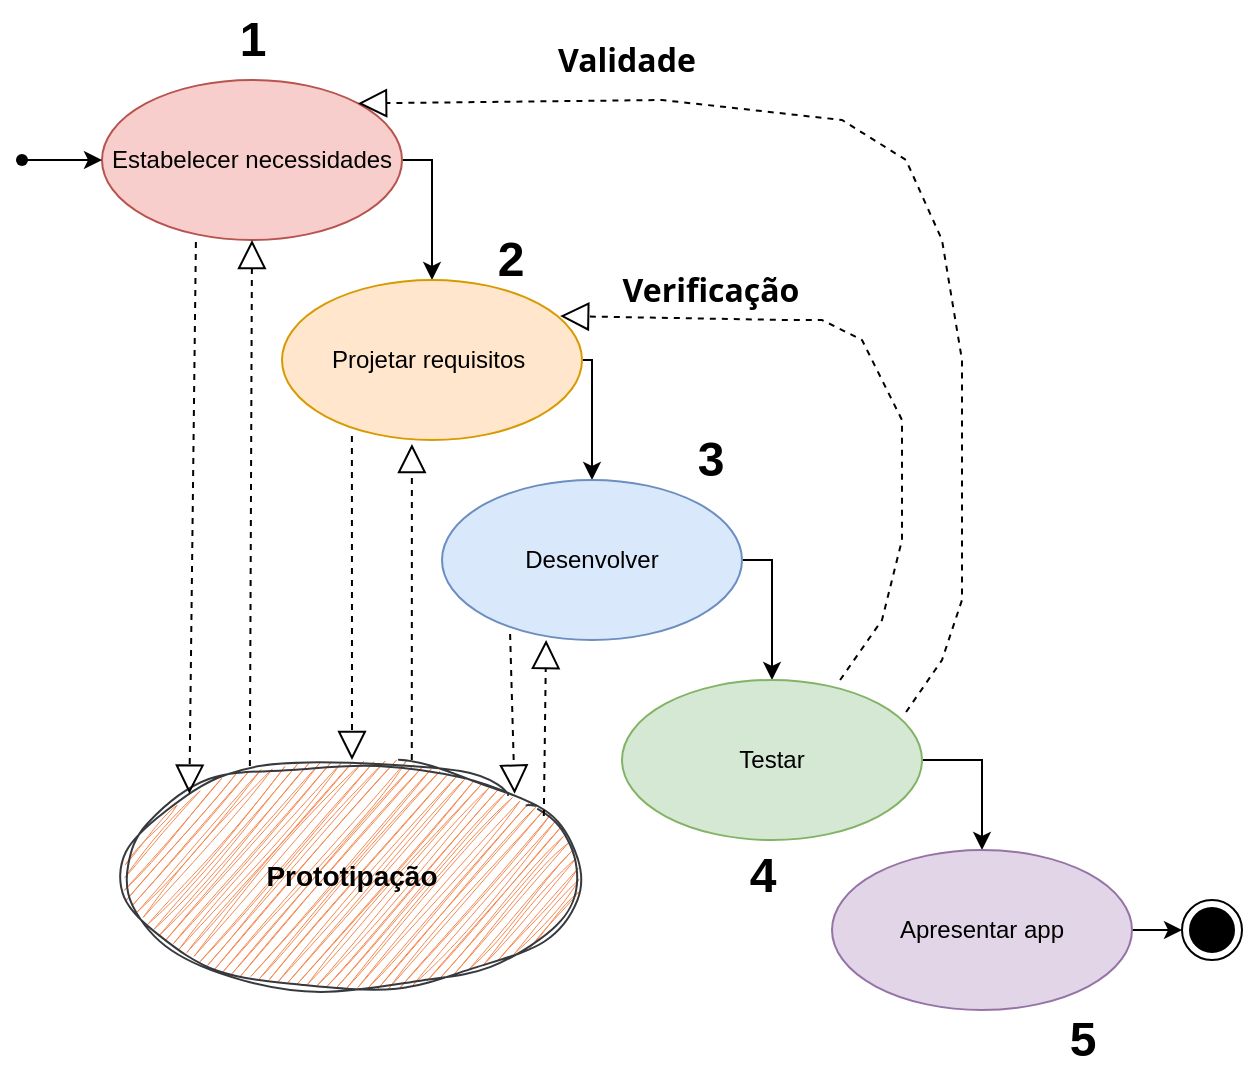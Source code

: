 <mxfile version="24.2.8" type="github" pages="5">
  <diagram name="Página-1" id="LJ5x1NYgHh-6dW0O2vA7">
    <mxGraphModel dx="1356" dy="857" grid="1" gridSize="10" guides="1" tooltips="1" connect="1" arrows="1" fold="1" page="1" pageScale="1" pageWidth="827" pageHeight="1169" math="0" shadow="0">
      <root>
        <mxCell id="0" />
        <mxCell id="1" parent="0" />
        <mxCell id="J-ZKvK4xF5zLVO_z38LH-22" style="edgeStyle=orthogonalEdgeStyle;rounded=0;orthogonalLoop=1;jettySize=auto;html=1;entryX=0.5;entryY=0;entryDx=0;entryDy=0;fontFamily=Helvetica;fontSize=12;fontColor=#ffffff;exitX=1;exitY=0.5;exitDx=0;exitDy=0;" edge="1" parent="1" source="J-ZKvK4xF5zLVO_z38LH-2" target="J-ZKvK4xF5zLVO_z38LH-6">
          <mxGeometry relative="1" as="geometry">
            <Array as="points">
              <mxPoint x="225" y="190" />
            </Array>
          </mxGeometry>
        </mxCell>
        <mxCell id="J-ZKvK4xF5zLVO_z38LH-2" value="&lt;font style=&quot;vertical-align: inherit;&quot;&gt;&lt;font style=&quot;vertical-align: inherit;&quot;&gt;Estabelecer necessidades&lt;/font&gt;&lt;/font&gt;" style="ellipse;whiteSpace=wrap;html=1;fillColor=#f8cecc;strokeColor=#b85450;gradientColor=none;shadow=0;" vertex="1" parent="1">
          <mxGeometry x="60" y="150" width="150" height="80" as="geometry" />
        </mxCell>
        <mxCell id="J-ZKvK4xF5zLVO_z38LH-3" style="edgeStyle=orthogonalEdgeStyle;rounded=0;orthogonalLoop=1;jettySize=auto;html=1;entryX=0;entryY=0.5;entryDx=0;entryDy=0;" edge="1" parent="1" source="J-ZKvK4xF5zLVO_z38LH-4" target="J-ZKvK4xF5zLVO_z38LH-2">
          <mxGeometry relative="1" as="geometry" />
        </mxCell>
        <mxCell id="J-ZKvK4xF5zLVO_z38LH-4" value="" style="shape=waypoint;sketch=0;fillStyle=solid;size=6;pointerEvents=1;points=[];fillColor=none;resizable=0;rotatable=0;perimeter=centerPerimeter;snapToPoint=1;" vertex="1" parent="1">
          <mxGeometry x="10" y="180" width="20" height="20" as="geometry" />
        </mxCell>
        <mxCell id="J-ZKvK4xF5zLVO_z38LH-26" style="edgeStyle=orthogonalEdgeStyle;rounded=0;orthogonalLoop=1;jettySize=auto;html=1;entryX=0.5;entryY=0;entryDx=0;entryDy=0;fontFamily=Helvetica;fontSize=12;fontColor=#ffffff;" edge="1" parent="1" source="J-ZKvK4xF5zLVO_z38LH-6" target="J-ZKvK4xF5zLVO_z38LH-8">
          <mxGeometry relative="1" as="geometry">
            <Array as="points">
              <mxPoint x="305" y="290" />
            </Array>
          </mxGeometry>
        </mxCell>
        <mxCell id="J-ZKvK4xF5zLVO_z38LH-6" value="Projetar requisitos&amp;nbsp;" style="ellipse;whiteSpace=wrap;html=1;fillColor=#ffe6cc;strokeColor=#d79b00;shadow=0;" vertex="1" parent="1">
          <mxGeometry x="150" y="250" width="150" height="80" as="geometry" />
        </mxCell>
        <mxCell id="J-ZKvK4xF5zLVO_z38LH-25" style="edgeStyle=orthogonalEdgeStyle;rounded=0;orthogonalLoop=1;jettySize=auto;html=1;entryX=0.5;entryY=0;entryDx=0;entryDy=0;fontFamily=Helvetica;fontSize=12;fontColor=#ffffff;" edge="1" parent="1" source="J-ZKvK4xF5zLVO_z38LH-8" target="J-ZKvK4xF5zLVO_z38LH-10">
          <mxGeometry relative="1" as="geometry">
            <Array as="points">
              <mxPoint x="395" y="390" />
            </Array>
          </mxGeometry>
        </mxCell>
        <mxCell id="J-ZKvK4xF5zLVO_z38LH-8" value="Desenvolver" style="ellipse;whiteSpace=wrap;html=1;fillColor=#dae8fc;strokeColor=#6c8ebf;shadow=0;" vertex="1" parent="1">
          <mxGeometry x="230" y="350" width="150" height="80" as="geometry" />
        </mxCell>
        <mxCell id="J-ZKvK4xF5zLVO_z38LH-27" style="edgeStyle=orthogonalEdgeStyle;rounded=0;orthogonalLoop=1;jettySize=auto;html=1;entryX=0.5;entryY=0;entryDx=0;entryDy=0;fontFamily=Helvetica;fontSize=12;fontColor=#ffffff;" edge="1" parent="1" source="J-ZKvK4xF5zLVO_z38LH-10" target="J-ZKvK4xF5zLVO_z38LH-12">
          <mxGeometry relative="1" as="geometry">
            <Array as="points">
              <mxPoint x="500" y="490" />
            </Array>
          </mxGeometry>
        </mxCell>
        <mxCell id="J-ZKvK4xF5zLVO_z38LH-10" value="Testar" style="ellipse;whiteSpace=wrap;html=1;fillColor=#d5e8d4;strokeColor=#82b366;shadow=0;" vertex="1" parent="1">
          <mxGeometry x="320" y="450" width="150" height="80" as="geometry" />
        </mxCell>
        <mxCell id="J-ZKvK4xF5zLVO_z38LH-11" value="" style="edgeStyle=orthogonalEdgeStyle;rounded=0;orthogonalLoop=1;jettySize=auto;html=1;entryX=0;entryY=0.5;entryDx=0;entryDy=0;" edge="1" parent="1" source="J-ZKvK4xF5zLVO_z38LH-12" target="J-ZKvK4xF5zLVO_z38LH-13">
          <mxGeometry relative="1" as="geometry">
            <mxPoint x="910" y="190" as="targetPoint" />
          </mxGeometry>
        </mxCell>
        <mxCell id="J-ZKvK4xF5zLVO_z38LH-12" value="Apresentar app" style="ellipse;whiteSpace=wrap;html=1;fillColor=#e1d5e7;strokeColor=#9673a6;shadow=0;" vertex="1" parent="1">
          <mxGeometry x="425" y="535" width="150" height="80" as="geometry" />
        </mxCell>
        <mxCell id="J-ZKvK4xF5zLVO_z38LH-13" value="" style="ellipse;html=1;shape=endState;fillColor=strokeColor;" vertex="1" parent="1">
          <mxGeometry x="600" y="560" width="30" height="30" as="geometry" />
        </mxCell>
        <mxCell id="J-ZKvK4xF5zLVO_z38LH-14" value="1" style="text;strokeColor=none;fillColor=none;html=1;fontSize=24;fontStyle=1;verticalAlign=middle;align=center;" vertex="1" parent="1">
          <mxGeometry x="85" y="110" width="100" height="40" as="geometry" />
        </mxCell>
        <mxCell id="J-ZKvK4xF5zLVO_z38LH-15" value="2" style="text;strokeColor=none;fillColor=none;html=1;fontSize=24;fontStyle=1;verticalAlign=middle;align=center;" vertex="1" parent="1">
          <mxGeometry x="214" y="220" width="100" height="40" as="geometry" />
        </mxCell>
        <mxCell id="J-ZKvK4xF5zLVO_z38LH-16" value="5" style="text;strokeColor=none;fillColor=none;html=1;fontSize=24;fontStyle=1;verticalAlign=middle;align=center;" vertex="1" parent="1">
          <mxGeometry x="500" y="610" width="100" height="40" as="geometry" />
        </mxCell>
        <mxCell id="J-ZKvK4xF5zLVO_z38LH-18" value="4" style="text;strokeColor=none;fillColor=none;html=1;fontSize=24;fontStyle=1;verticalAlign=middle;align=center;" vertex="1" parent="1">
          <mxGeometry x="340" y="527.5" width="100" height="40" as="geometry" />
        </mxCell>
        <mxCell id="J-ZKvK4xF5zLVO_z38LH-19" value="3" style="text;strokeColor=none;fillColor=none;html=1;fontSize=24;fontStyle=1;verticalAlign=middle;align=center;" vertex="1" parent="1">
          <mxGeometry x="314" y="320" width="100" height="40" as="geometry" />
        </mxCell>
        <mxCell id="J-ZKvK4xF5zLVO_z38LH-20" value="&lt;b&gt;&lt;font style=&quot;font-size: 14px;&quot;&gt;Prototipação&lt;/font&gt;&lt;/b&gt;" style="ellipse;whiteSpace=wrap;html=1;fillColor=#F58851;strokeColor=#36393d;sketch=1;curveFitting=1;jiggle=2;shadow=0;" vertex="1" parent="1">
          <mxGeometry x="70" y="490" width="230" height="115" as="geometry" />
        </mxCell>
        <UserObject label="&lt;span style=&quot;font-family: Söhne, ui-sans-serif, system-ui, -apple-system, &amp;quot;Segoe UI&amp;quot;, Roboto, Ubuntu, Cantarell, &amp;quot;Noto Sans&amp;quot;, sans-serif, &amp;quot;Helvetica Neue&amp;quot;, Arial, &amp;quot;Apple Color Emoji&amp;quot;, &amp;quot;Segoe UI Emoji&amp;quot;, &amp;quot;Segoe UI Symbol&amp;quot;, &amp;quot;Noto Color Emoji&amp;quot;; font-size: 16px; text-align: left; white-space-collapse: preserve;&quot;&gt;&lt;b&gt;Validade&lt;/b&gt;&lt;/span&gt;" placeholders="1" name="Variable" id="C6rzwj7Yzo4etSuC3Ucy-8">
          <mxCell style="text;html=1;strokeColor=none;fillColor=none;align=center;verticalAlign=middle;whiteSpace=wrap;overflow=hidden;" vertex="1" parent="1">
            <mxGeometry x="265" y="120" width="115" height="40" as="geometry" />
          </mxCell>
        </UserObject>
        <UserObject label="&lt;span style=&quot;font-family: Söhne, ui-sans-serif, system-ui, -apple-system, &amp;quot;Segoe UI&amp;quot;, Roboto, Ubuntu, Cantarell, &amp;quot;Noto Sans&amp;quot;, sans-serif, &amp;quot;Helvetica Neue&amp;quot;, Arial, &amp;quot;Apple Color Emoji&amp;quot;, &amp;quot;Segoe UI Emoji&amp;quot;, &amp;quot;Segoe UI Symbol&amp;quot;, &amp;quot;Noto Color Emoji&amp;quot;; font-size: 16px; text-align: left; white-space-collapse: preserve;&quot;&gt;&lt;b&gt;Verificação&lt;/b&gt;&lt;/span&gt;" placeholders="1" name="Variable" id="C6rzwj7Yzo4etSuC3Ucy-9">
          <mxCell style="text;html=1;strokeColor=none;fillColor=none;align=center;verticalAlign=middle;whiteSpace=wrap;overflow=hidden;" vertex="1" parent="1">
            <mxGeometry x="306.5" y="240" width="115" height="30" as="geometry" />
          </mxCell>
        </UserObject>
        <mxCell id="C6rzwj7Yzo4etSuC3Ucy-19" value="" style="endArrow=block;dashed=1;endFill=0;endSize=12;html=1;rounded=0;fontFamily=Helvetica;fontSize=12;fontColor=#ffffff;exitX=0.278;exitY=0.026;exitDx=0;exitDy=0;exitPerimeter=0;entryX=0.5;entryY=1;entryDx=0;entryDy=0;" edge="1" parent="1" source="J-ZKvK4xF5zLVO_z38LH-20" target="J-ZKvK4xF5zLVO_z38LH-2">
          <mxGeometry width="160" relative="1" as="geometry">
            <mxPoint x="140" y="370" as="sourcePoint" />
            <mxPoint x="300" y="370" as="targetPoint" />
          </mxGeometry>
        </mxCell>
        <mxCell id="C6rzwj7Yzo4etSuC3Ucy-20" value="" style="endArrow=block;dashed=1;endFill=0;endSize=12;html=1;rounded=0;fontFamily=Helvetica;fontSize=12;fontColor=#ffffff;exitX=0.313;exitY=1.013;exitDx=0;exitDy=0;entryX=0;entryY=0;entryDx=0;entryDy=0;exitPerimeter=0;" edge="1" parent="1" source="J-ZKvK4xF5zLVO_z38LH-2" target="J-ZKvK4xF5zLVO_z38LH-20">
          <mxGeometry width="160" relative="1" as="geometry">
            <mxPoint x="113" y="511" as="sourcePoint" />
            <mxPoint x="90" y="510" as="targetPoint" />
          </mxGeometry>
        </mxCell>
        <mxCell id="C6rzwj7Yzo4etSuC3Ucy-21" value="" style="endArrow=block;dashed=1;endFill=0;endSize=12;html=1;rounded=0;fontFamily=Helvetica;fontSize=12;fontColor=#ffffff;entryX=0.433;entryY=1.025;entryDx=0;entryDy=0;entryPerimeter=0;exitX=0.63;exitY=0;exitDx=0;exitDy=0;exitPerimeter=0;" edge="1" parent="1" source="J-ZKvK4xF5zLVO_z38LH-20" target="J-ZKvK4xF5zLVO_z38LH-6">
          <mxGeometry width="160" relative="1" as="geometry">
            <mxPoint x="215" y="450" as="sourcePoint" />
            <mxPoint x="210" y="360" as="targetPoint" />
          </mxGeometry>
        </mxCell>
        <mxCell id="C6rzwj7Yzo4etSuC3Ucy-22" value="" style="endArrow=block;dashed=1;endFill=0;endSize=12;html=1;rounded=0;fontFamily=Helvetica;fontSize=12;fontColor=#ffffff;entryX=0.5;entryY=0;entryDx=0;entryDy=0;exitX=0.233;exitY=0.975;exitDx=0;exitDy=0;exitPerimeter=0;" edge="1" parent="1" source="J-ZKvK4xF5zLVO_z38LH-6" target="J-ZKvK4xF5zLVO_z38LH-20">
          <mxGeometry width="160" relative="1" as="geometry">
            <mxPoint x="134.5" y="528" as="sourcePoint" />
            <mxPoint x="134.5" y="370" as="targetPoint" />
          </mxGeometry>
        </mxCell>
        <mxCell id="C6rzwj7Yzo4etSuC3Ucy-23" value="" style="endArrow=block;dashed=1;endFill=0;endSize=12;html=1;rounded=0;fontFamily=Helvetica;fontSize=12;fontColor=#ffffff;exitX=0.917;exitY=0.243;exitDx=0;exitDy=0;exitPerimeter=0;entryX=0.347;entryY=1;entryDx=0;entryDy=0;entryPerimeter=0;" edge="1" parent="1" source="J-ZKvK4xF5zLVO_z38LH-20" target="J-ZKvK4xF5zLVO_z38LH-8">
          <mxGeometry width="160" relative="1" as="geometry">
            <mxPoint x="280" y="590" as="sourcePoint" />
            <mxPoint x="280" y="440" as="targetPoint" />
          </mxGeometry>
        </mxCell>
        <mxCell id="C6rzwj7Yzo4etSuC3Ucy-24" value="" style="endArrow=block;dashed=1;endFill=0;endSize=12;html=1;rounded=0;fontFamily=Helvetica;fontSize=12;fontColor=#ffffff;entryX=1;entryY=0;entryDx=0;entryDy=0;exitX=0.227;exitY=0.963;exitDx=0;exitDy=0;exitPerimeter=0;" edge="1" parent="1" source="J-ZKvK4xF5zLVO_z38LH-8" target="J-ZKvK4xF5zLVO_z38LH-20">
          <mxGeometry width="160" relative="1" as="geometry">
            <mxPoint x="252" y="418" as="sourcePoint" />
            <mxPoint x="292" y="440" as="targetPoint" />
          </mxGeometry>
        </mxCell>
        <mxCell id="C6rzwj7Yzo4etSuC3Ucy-27" value="" style="endArrow=block;dashed=1;endFill=0;endSize=12;html=1;rounded=0;fontFamily=Helvetica;fontSize=12;fontColor=#ffffff;exitX=0.947;exitY=0.2;exitDx=0;exitDy=0;exitPerimeter=0;entryX=1;entryY=0;entryDx=0;entryDy=0;" edge="1" parent="1" source="J-ZKvK4xF5zLVO_z38LH-10" target="J-ZKvK4xF5zLVO_z38LH-2">
          <mxGeometry width="160" relative="1" as="geometry">
            <mxPoint x="490" y="398" as="sourcePoint" />
            <mxPoint x="491" y="310" as="targetPoint" />
            <Array as="points">
              <mxPoint x="480" y="440" />
              <mxPoint x="490" y="410" />
              <mxPoint x="490" y="350" />
              <mxPoint x="490" y="290" />
              <mxPoint x="480" y="230" />
              <mxPoint x="462" y="190" />
              <mxPoint x="430" y="170" />
              <mxPoint x="340" y="160" />
            </Array>
          </mxGeometry>
        </mxCell>
        <mxCell id="C6rzwj7Yzo4etSuC3Ucy-28" value="" style="endArrow=block;dashed=1;endFill=0;endSize=12;html=1;rounded=0;fontFamily=Helvetica;fontSize=12;fontColor=#ffffff;entryX=0.927;entryY=0.225;entryDx=0;entryDy=0;exitX=0.727;exitY=0;exitDx=0;exitDy=0;exitPerimeter=0;entryPerimeter=0;" edge="1" parent="1" source="J-ZKvK4xF5zLVO_z38LH-10" target="J-ZKvK4xF5zLVO_z38LH-6">
          <mxGeometry width="160" relative="1" as="geometry">
            <mxPoint x="441.92" y="450" as="sourcePoint" />
            <mxPoint x="290.003" y="261.716" as="targetPoint" />
            <Array as="points">
              <mxPoint x="450" y="420" />
              <mxPoint x="460" y="380" />
              <mxPoint x="460" y="350" />
              <mxPoint x="460" y="320" />
              <mxPoint x="450" y="300" />
              <mxPoint x="440" y="280" />
              <mxPoint x="420" y="270" />
              <mxPoint x="401.97" y="270" />
            </Array>
          </mxGeometry>
        </mxCell>
      </root>
    </mxGraphModel>
  </diagram>
  <diagram id="INrGIjndV7x2E-Vnne7K" name="Subfluxo portotipacao">
    <mxGraphModel dx="1826" dy="632" grid="1" gridSize="10" guides="1" tooltips="1" connect="1" arrows="1" fold="1" page="1" pageScale="1" pageWidth="827" pageHeight="1169" math="0" shadow="0">
      <root>
        <mxCell id="0" />
        <mxCell id="1" parent="0" />
        <mxCell id="oQ4HBwg2I4abkWZMb8kH-11" value="" style="edgeStyle=orthogonalEdgeStyle;rounded=0;orthogonalLoop=1;jettySize=auto;html=1;fontFamily=Helvetica;fontSize=12;fontColor=#ffffff;" edge="1" parent="1" source="oQ4HBwg2I4abkWZMb8kH-1" target="oQ4HBwg2I4abkWZMb8kH-2">
          <mxGeometry relative="1" as="geometry" />
        </mxCell>
        <mxCell id="oQ4HBwg2I4abkWZMb8kH-1" value="&lt;b&gt;&lt;font style=&quot;font-size: 14px;&quot;&gt;Requisitos do&lt;/font&gt;&lt;/b&gt;&lt;div&gt;&lt;b&gt;&lt;font style=&quot;font-size: 14px;&quot;&gt;protótipo&lt;/font&gt;&lt;/b&gt;&lt;/div&gt;" style="ellipse;whiteSpace=wrap;html=1;fillColor=#F58851;strokeColor=#36393d;shadow=0;" vertex="1" parent="1">
          <mxGeometry x="50" y="260" width="170" height="80" as="geometry" />
        </mxCell>
        <mxCell id="oQ4HBwg2I4abkWZMb8kH-12" value="" style="edgeStyle=orthogonalEdgeStyle;rounded=0;orthogonalLoop=1;jettySize=auto;html=1;fontFamily=Helvetica;fontSize=12;fontColor=#ffffff;" edge="1" parent="1" source="oQ4HBwg2I4abkWZMb8kH-2" target="oQ4HBwg2I4abkWZMb8kH-3">
          <mxGeometry relative="1" as="geometry" />
        </mxCell>
        <mxCell id="oQ4HBwg2I4abkWZMb8kH-2" value="&lt;b&gt;&lt;font style=&quot;font-size: 14px;&quot;&gt;Projeto do&amp;nbsp;&lt;/font&gt;&lt;/b&gt;&lt;div&gt;&lt;b&gt;&lt;font style=&quot;font-size: 14px;&quot;&gt;protótipo&lt;/font&gt;&lt;/b&gt;&lt;/div&gt;" style="ellipse;whiteSpace=wrap;html=1;fillColor=#F58851;strokeColor=#36393d;shadow=0;" vertex="1" parent="1">
          <mxGeometry x="270" y="260" width="170" height="80" as="geometry" />
        </mxCell>
        <mxCell id="oQ4HBwg2I4abkWZMb8kH-13" value="" style="edgeStyle=orthogonalEdgeStyle;rounded=0;orthogonalLoop=1;jettySize=auto;html=1;fontFamily=Helvetica;fontSize=12;fontColor=#ffffff;" edge="1" parent="1" source="oQ4HBwg2I4abkWZMb8kH-3" target="oQ4HBwg2I4abkWZMb8kH-4">
          <mxGeometry relative="1" as="geometry" />
        </mxCell>
        <mxCell id="oQ4HBwg2I4abkWZMb8kH-3" value="&lt;b&gt;&lt;font style=&quot;font-size: 14px;&quot;&gt;Sistema d&lt;/font&gt;&lt;/b&gt;&lt;span style=&quot;color: rgba(0, 0, 0, 0); font-family: monospace; font-size: 0px; text-align: start; text-wrap: nowrap;&quot;&gt;%3CmxGraphModel%3E%3Croot%3E%3CmxCell%20id%3D%220%22%2F%3E%3CmxCell%20id%3D%221%22%20parent%3D%220%22%2F%3E%3CmxCell%20id%3D%222%22%20value%3D%22%26lt%3Bb%26gt%3B%26lt%3Bfont%20style%3D%26quot%3Bfont-size%3A%2014px%3B%26quot%3B%26gt%3BProjeto%20do%26amp%3Bnbsp%3B%26lt%3B%2Ffont%26gt%3B%26lt%3B%2Fb%26gt%3B%26lt%3Bdiv%26gt%3B%26lt%3Bb%26gt%3B%26lt%3Bfont%20style%3D%26quot%3Bfont-size%3A%2014px%3B%26quot%3B%26gt%3Bprot%C3%B3tipo%26lt%3B%2Ffont%26gt%3B%26lt%3B%2Fb%26gt%3B%26lt%3B%2Fdiv%26gt%3B%22%20style%3D%22ellipse%3BwhiteSpace%3Dwrap%3Bhtml%3D1%3BfillColor%3D%23F58851%3BstrokeColor%3D%2336393d%3Bshadow%3D0%3B%22%20vertex%3D%221%22%20parent%3D%221%22%3E%3CmxGeometry%20x%3D%22270%22%20y%3D%22260%22%20width%3D%22170%22%20height%3D%2280%22%20as%3D%22geometry%22%2F%3E%3C%2FmxCell%3E%3C%2Froot%3E%3C%2FmxGraphModel%3E&lt;/span&gt;&lt;span style=&quot;color: rgba(0, 0, 0, 0); font-family: monospace; font-size: 0px; text-align: start; text-wrap: nowrap;&quot;&gt;%3CmxGraphModel%3E%3Croot%3E%3CmxCell%20id%3D%220%22%2F%3E%3CmxCell%20id%3D%221%22%20parent%3D%220%22%2F%3E%3CmxCell%20id%3D%222%22%20value%3D%22%26lt%3Bb%26gt%3B%26lt%3Bfont%20style%3D%26quot%3Bfont-size%3A%2014px%3B%26quot%3B%26gt%3BProjeto%20do%26amp%3Bnbsp%3B%26lt%3B%2Ffont%26gt%3B%26lt%3B%2Fb%26gt%3B%26lt%3Bdiv%26gt%3B%26lt%3Bb%26gt%3B%26lt%3Bfont%20style%3D%26quot%3Bfont-size%3A%2014px%3B%26quot%3B%26gt%3Bprot%C3%B3tipo%26lt%3B%2Ffont%26gt%3B%26lt%3B%2Fb%26gt%3B%26lt%3B%2Fdiv%26gt%3B%22%20style%3D%22ellipse%3BwhiteSpace%3Dwrap%3Bhtml%3D1%3BfillColor%3D%23F58851%3BstrokeColor%3D%2336393d%3Bshadow%3D0%3B%22%20vertex%3D%221%22%20parent%3D%221%22%3E%3CmxGeometry%20x%3D%22270%22%20y%3D%22260%22%20width%3D%22170%22%20height%3D%2280%22%20as%3D%22geometry%22%2F%3E%3C%2FmxCell%3E%3C%2Froot%3E%3C%2FmxGraphModel%3E&lt;/span&gt;&lt;b&gt;&lt;font style=&quot;font-size: 14px;&quot;&gt;o&amp;nbsp;&lt;/font&gt;&lt;/b&gt;&lt;div&gt;&lt;b&gt;&lt;font style=&quot;font-size: 14px;&quot;&gt;prot&lt;/font&gt;&lt;/b&gt;&lt;span style=&quot;color: rgba(0, 0, 0, 0); font-family: monospace; font-size: 0px; text-align: start; text-wrap: nowrap; background-color: initial;&quot;&gt;%3CmxGraphModel%3E%3Croot%3E%3CmxCell%20id%3D%220%22%2F%3E%3CmxCell%20id%3D%221%22%20parent%3D%220%22%2F%3E%3CmxCell%20id%3D%222%22%20value%3D%22%26lt%3Bb%26gt%3B%26lt%3Bfont%20style%3D%26quot%3Bfont-size%3A%2014px%3B%26quot%3B%26gt%3BProjeto%20do%26amp%3Bnbsp%3B%26lt%3B%2Ffont%26gt%3B%26lt%3B%2Fb%26gt%3B%26lt%3Bdiv%26gt%3B%26lt%3Bb%26gt%3B%26lt%3Bfont%20style%3D%26quot%3Bfont-size%3A%2014px%3B%26quot%3B%26gt%3Bprot%C3%B3tipo%26lt%3B%2Ffont%26gt%3B%26lt%3B%2Fb%26gt%3B%26lt%3B%2Fdiv%26gt%3B%22%20style%3D%22ellipse%3BwhiteSpace%3Dwrap%3Bhtml%3D1%3BfillColor%3D%23F58851%3BstrokeColor%3D%2336393d%3Bshadow%3D0%3B%22%20vertex%3D%221%22%20parent%3D%221%22%3E%3CmxGeometry%20x%3D%22270%22%20y%3D%22260%22%20width%3D%22170%22%20height%3D%2280%22%20as%3D%22geometry%22%2F%3E%3C%2FmxCell%3E%3C%2Froot%3E%3C%2FmxGraphModel%3E&lt;/span&gt;&lt;b style=&quot;background-color: initial;&quot;&gt;&lt;font style=&quot;font-size: 14px;&quot;&gt;ótipo&lt;/font&gt;&lt;/b&gt;&lt;/div&gt;" style="ellipse;whiteSpace=wrap;html=1;fillColor=#F58851;strokeColor=#36393d;shadow=0;" vertex="1" parent="1">
          <mxGeometry x="500" y="260" width="170" height="80" as="geometry" />
        </mxCell>
        <mxCell id="oQ4HBwg2I4abkWZMb8kH-22" value="" style="edgeStyle=orthogonalEdgeStyle;rounded=0;orthogonalLoop=1;jettySize=auto;html=1;fontFamily=Helvetica;fontSize=12;fontColor=#ffffff;" edge="1" parent="1" source="oQ4HBwg2I4abkWZMb8kH-4" target="oQ4HBwg2I4abkWZMb8kH-21">
          <mxGeometry relative="1" as="geometry" />
        </mxCell>
        <mxCell id="oQ4HBwg2I4abkWZMb8kH-4" value="&lt;span style=&quot;font-size: 14px;&quot;&gt;&lt;b&gt;Testes&lt;/b&gt;&lt;/span&gt;" style="ellipse;whiteSpace=wrap;html=1;fillColor=#F58851;strokeColor=#36393d;shadow=0;" vertex="1" parent="1">
          <mxGeometry x="730" y="260" width="170" height="80" as="geometry" />
        </mxCell>
        <mxCell id="oQ4HBwg2I4abkWZMb8kH-20" value="" style="edgeStyle=orthogonalEdgeStyle;rounded=0;orthogonalLoop=1;jettySize=auto;html=1;fontFamily=Helvetica;fontSize=12;fontColor=#ffffff;" edge="1" parent="1" source="oQ4HBwg2I4abkWZMb8kH-5" target="oQ4HBwg2I4abkWZMb8kH-1">
          <mxGeometry relative="1" as="geometry" />
        </mxCell>
        <mxCell id="oQ4HBwg2I4abkWZMb8kH-5" value="&lt;span style=&quot;font-size: 14px;&quot;&gt;&lt;b&gt;Revisões e&amp;nbsp;&lt;/b&gt;&lt;/span&gt;&lt;div&gt;&lt;span style=&quot;font-size: 14px;&quot;&gt;&lt;b&gt;manu&lt;/b&gt;&lt;/span&gt;&lt;span style=&quot;color: rgba(0, 0, 0, 0); font-family: monospace; font-size: 0px; text-align: start; text-wrap: nowrap; background-color: initial;&quot;&gt;%3CmxGraphModel%3E%3Croot%3E%3CmxCell%20id%3D%220%22%2F%3E%3CmxCell%20id%3D%221%22%20parent%3D%220%22%2F%3E%3CmxCell%20id%3D%222%22%20value%3D%22%26lt%3Bb%26gt%3B%26lt%3Bfont%20style%3D%26quot%3Bfont-size%3A%2014px%3B%26quot%3B%26gt%3BProjeto%20do%26amp%3Bnbsp%3B%26lt%3B%2Ffont%26gt%3B%26lt%3B%2Fb%26gt%3B%26lt%3Bdiv%26gt%3B%26lt%3Bb%26gt%3B%26lt%3Bfont%20style%3D%26quot%3Bfont-size%3A%2014px%3B%26quot%3B%26gt%3Bprot%C3%B3tipo%26lt%3B%2Ffont%26gt%3B%26lt%3B%2Fb%26gt%3B%26lt%3B%2Fdiv%26gt%3B%22%20style%3D%22ellipse%3BwhiteSpace%3Dwrap%3Bhtml%3D1%3BfillColor%3D%23F58851%3BstrokeColor%3D%2336393d%3Bshadow%3D0%3B%22%20vertex%3D%221%22%20parent%3D%221%22%3E%3CmxGeometry%20x%3D%22270%22%20y%3D%22260%22%20width%3D%22170%22%20height%3D%2280%22%20as%3D%22geometry%22%2F%3E%3C%2FmxCell%3E%3C%2Froot%3E%3C%2FmxGraphModel%3E&lt;/span&gt;&lt;b style=&quot;font-size: 14px; background-color: initial;&quot;&gt;tenção&lt;/b&gt;&lt;/div&gt;" style="ellipse;whiteSpace=wrap;html=1;fillColor=#F58851;strokeColor=#36393d;shadow=0;" vertex="1" parent="1">
          <mxGeometry x="50" y="90" width="170" height="80" as="geometry" />
        </mxCell>
        <mxCell id="oQ4HBwg2I4abkWZMb8kH-9" value="" style="edgeStyle=orthogonalEdgeStyle;rounded=0;orthogonalLoop=1;jettySize=auto;html=1;fontFamily=Helvetica;fontSize=12;fontColor=#ffffff;" edge="1" parent="1" source="oQ4HBwg2I4abkWZMb8kH-7" target="oQ4HBwg2I4abkWZMb8kH-8">
          <mxGeometry relative="1" as="geometry" />
        </mxCell>
        <mxCell id="oQ4HBwg2I4abkWZMb8kH-16" value="" style="edgeStyle=orthogonalEdgeStyle;rounded=0;orthogonalLoop=1;jettySize=auto;html=1;fontFamily=Helvetica;fontSize=12;fontColor=#ffffff;" edge="1" parent="1" source="oQ4HBwg2I4abkWZMb8kH-7" target="oQ4HBwg2I4abkWZMb8kH-3">
          <mxGeometry relative="1" as="geometry" />
        </mxCell>
        <mxCell id="oQ4HBwg2I4abkWZMb8kH-7" value="&lt;span style=&quot;font-size: 14px;&quot;&gt;&lt;b&gt;Revisões e&amp;nbsp;&lt;/b&gt;&lt;/span&gt;&lt;div&gt;&lt;span style=&quot;font-size: 14px;&quot;&gt;&lt;b&gt;manu&lt;/b&gt;&lt;/span&gt;&lt;span style=&quot;color: rgba(0, 0, 0, 0); font-family: monospace; font-size: 0px; text-align: start; text-wrap: nowrap; background-color: initial;&quot;&gt;%3CmxGraphModel%3E%3Croot%3E%3CmxCell%20id%3D%220%22%2F%3E%3CmxCell%20id%3D%221%22%20parent%3D%220%22%2F%3E%3CmxCell%20id%3D%222%22%20value%3D%22%26lt%3Bb%26gt%3B%26lt%3Bfont%20style%3D%26quot%3Bfont-size%3A%2014px%3B%26quot%3B%26gt%3BProjeto%20do%26amp%3Bnbsp%3B%26lt%3B%2Ffont%26gt%3B%26lt%3B%2Fb%26gt%3B%26lt%3Bdiv%26gt%3B%26lt%3Bb%26gt%3B%26lt%3Bfont%20style%3D%26quot%3Bfont-size%3A%2014px%3B%26quot%3B%26gt%3Bprot%C3%B3tipo%26lt%3B%2Ffont%26gt%3B%26lt%3B%2Fb%26gt%3B%26lt%3B%2Fdiv%26gt%3B%22%20style%3D%22ellipse%3BwhiteSpace%3Dwrap%3Bhtml%3D1%3BfillColor%3D%23F58851%3BstrokeColor%3D%2336393d%3Bshadow%3D0%3B%22%20vertex%3D%221%22%20parent%3D%221%22%3E%3CmxGeometry%20x%3D%22270%22%20y%3D%22260%22%20width%3D%22170%22%20height%3D%2280%22%20as%3D%22geometry%22%2F%3E%3C%2FmxCell%3E%3C%2Froot%3E%3C%2FmxGraphModel%3E&lt;/span&gt;&lt;b style=&quot;font-size: 14px; background-color: initial;&quot;&gt;tenção&lt;/b&gt;&lt;/div&gt;" style="ellipse;whiteSpace=wrap;html=1;fillColor=#F58851;strokeColor=#36393d;shadow=0;" vertex="1" parent="1">
          <mxGeometry x="500" y="90" width="170" height="80" as="geometry" />
        </mxCell>
        <mxCell id="oQ4HBwg2I4abkWZMb8kH-10" value="" style="edgeStyle=orthogonalEdgeStyle;rounded=0;orthogonalLoop=1;jettySize=auto;html=1;fontFamily=Helvetica;fontSize=12;fontColor=#ffffff;" edge="1" parent="1" source="oQ4HBwg2I4abkWZMb8kH-8" target="oQ4HBwg2I4abkWZMb8kH-5">
          <mxGeometry relative="1" as="geometry" />
        </mxCell>
        <mxCell id="oQ4HBwg2I4abkWZMb8kH-18" value="" style="edgeStyle=orthogonalEdgeStyle;rounded=0;orthogonalLoop=1;jettySize=auto;html=1;fontFamily=Helvetica;fontSize=12;fontColor=#ffffff;" edge="1" parent="1" source="oQ4HBwg2I4abkWZMb8kH-8" target="oQ4HBwg2I4abkWZMb8kH-2">
          <mxGeometry relative="1" as="geometry" />
        </mxCell>
        <mxCell id="oQ4HBwg2I4abkWZMb8kH-8" value="&lt;span style=&quot;font-size: 14px;&quot;&gt;&lt;b&gt;Revisões e&amp;nbsp;&lt;/b&gt;&lt;/span&gt;&lt;div&gt;&lt;span style=&quot;font-size: 14px;&quot;&gt;&lt;b&gt;manu&lt;/b&gt;&lt;/span&gt;&lt;span style=&quot;color: rgba(0, 0, 0, 0); font-family: monospace; font-size: 0px; text-align: start; text-wrap: nowrap; background-color: initial;&quot;&gt;%3CmxGraphModel%3E%3Croot%3E%3CmxCell%20id%3D%220%22%2F%3E%3CmxCell%20id%3D%221%22%20parent%3D%220%22%2F%3E%3CmxCell%20id%3D%222%22%20value%3D%22%26lt%3Bb%26gt%3B%26lt%3Bfont%20style%3D%26quot%3Bfont-size%3A%2014px%3B%26quot%3B%26gt%3BProjeto%20do%26amp%3Bnbsp%3B%26lt%3B%2Ffont%26gt%3B%26lt%3B%2Fb%26gt%3B%26lt%3Bdiv%26gt%3B%26lt%3Bb%26gt%3B%26lt%3Bfont%20style%3D%26quot%3Bfont-size%3A%2014px%3B%26quot%3B%26gt%3Bprot%C3%B3tipo%26lt%3B%2Ffont%26gt%3B%26lt%3B%2Fb%26gt%3B%26lt%3B%2Fdiv%26gt%3B%22%20style%3D%22ellipse%3BwhiteSpace%3Dwrap%3Bhtml%3D1%3BfillColor%3D%23F58851%3BstrokeColor%3D%2336393d%3Bshadow%3D0%3B%22%20vertex%3D%221%22%20parent%3D%221%22%3E%3CmxGeometry%20x%3D%22270%22%20y%3D%22260%22%20width%3D%22170%22%20height%3D%2280%22%20as%3D%22geometry%22%2F%3E%3C%2FmxCell%3E%3C%2Froot%3E%3C%2FmxGraphModel%3E&lt;/span&gt;&lt;b style=&quot;font-size: 14px; background-color: initial;&quot;&gt;tenção&lt;/b&gt;&lt;/div&gt;" style="ellipse;whiteSpace=wrap;html=1;fillColor=#F58851;strokeColor=#36393d;shadow=0;" vertex="1" parent="1">
          <mxGeometry x="270" y="90" width="170" height="80" as="geometry" />
        </mxCell>
        <mxCell id="oQ4HBwg2I4abkWZMb8kH-15" style="edgeStyle=orthogonalEdgeStyle;rounded=0;orthogonalLoop=1;jettySize=auto;html=1;entryX=0.588;entryY=1;entryDx=0;entryDy=0;entryPerimeter=0;fontFamily=Helvetica;fontSize=12;fontColor=#ffffff;" edge="1" parent="1" target="oQ4HBwg2I4abkWZMb8kH-7">
          <mxGeometry relative="1" as="geometry">
            <mxPoint x="600" y="260" as="sourcePoint" />
            <Array as="points">
              <mxPoint x="600" y="260" />
            </Array>
          </mxGeometry>
        </mxCell>
        <mxCell id="oQ4HBwg2I4abkWZMb8kH-17" style="edgeStyle=orthogonalEdgeStyle;rounded=0;orthogonalLoop=1;jettySize=auto;html=1;entryX=0.574;entryY=1.028;entryDx=0;entryDy=0;entryPerimeter=0;fontFamily=Helvetica;fontSize=12;fontColor=#ffffff;" edge="1" parent="1" target="oQ4HBwg2I4abkWZMb8kH-8">
          <mxGeometry relative="1" as="geometry">
            <mxPoint x="368" y="260" as="sourcePoint" />
            <Array as="points">
              <mxPoint x="368" y="215" />
            </Array>
          </mxGeometry>
        </mxCell>
        <mxCell id="oQ4HBwg2I4abkWZMb8kH-19" style="edgeStyle=orthogonalEdgeStyle;rounded=0;orthogonalLoop=1;jettySize=auto;html=1;entryX=0.567;entryY=1.038;entryDx=0;entryDy=0;entryPerimeter=0;fontFamily=Helvetica;fontSize=12;fontColor=#ffffff;" edge="1" parent="1" target="oQ4HBwg2I4abkWZMb8kH-5">
          <mxGeometry relative="1" as="geometry">
            <mxPoint x="146" y="260" as="sourcePoint" />
            <Array as="points">
              <mxPoint x="146" y="215" />
            </Array>
          </mxGeometry>
        </mxCell>
        <mxCell id="oQ4HBwg2I4abkWZMb8kH-21" value="" style="ellipse;html=1;shape=endState;fillColor=strokeColor;strokeColor=default;align=center;verticalAlign=middle;fontFamily=Helvetica;fontSize=12;fontColor=#ffffff;" vertex="1" parent="1">
          <mxGeometry x="950" y="285" width="30" height="30" as="geometry" />
        </mxCell>
        <mxCell id="oQ4HBwg2I4abkWZMb8kH-25" value="" style="edgeStyle=orthogonalEdgeStyle;rounded=0;orthogonalLoop=1;jettySize=auto;html=1;fontFamily=Helvetica;fontSize=12;fontColor=#ffffff;" edge="1" parent="1" source="oQ4HBwg2I4abkWZMb8kH-23" target="oQ4HBwg2I4abkWZMb8kH-1">
          <mxGeometry relative="1" as="geometry" />
        </mxCell>
        <mxCell id="oQ4HBwg2I4abkWZMb8kH-23" value="" style="shape=waypoint;sketch=0;fillStyle=solid;size=6;pointerEvents=1;points=[];fillColor=none;resizable=0;rotatable=0;perimeter=centerPerimeter;snapToPoint=1;" vertex="1" parent="1">
          <mxGeometry x="-30" y="290" width="20" height="20" as="geometry" />
        </mxCell>
        <mxCell id="oQ4HBwg2I4abkWZMb8kH-26" value="&lt;font style=&quot;font-size: 14px;&quot; color=&quot;#000000&quot;&gt;Revisao&amp;nbsp;&lt;/font&gt;&lt;div&gt;&lt;font style=&quot;font-size: 14px;&quot; color=&quot;#000000&quot;&gt;com o cliente&lt;/font&gt;&lt;/div&gt;" style="text;html=1;align=center;verticalAlign=middle;whiteSpace=wrap;rounded=0;fontFamily=Helvetica;fontSize=12;fontColor=#ffffff;" vertex="1" parent="1">
          <mxGeometry x="150" y="190" width="100" height="40" as="geometry" />
        </mxCell>
        <mxCell id="oQ4HBwg2I4abkWZMb8kH-27" value="&lt;font style=&quot;font-size: 14px;&quot; color=&quot;#000000&quot;&gt;Revisao&amp;nbsp;&lt;/font&gt;&lt;div&gt;&lt;font style=&quot;font-size: 14px;&quot; color=&quot;#000000&quot;&gt;do prototipo&lt;/font&gt;&lt;/div&gt;" style="text;html=1;align=center;verticalAlign=middle;whiteSpace=wrap;rounded=0;fontFamily=Helvetica;fontSize=12;fontColor=#ffffff;" vertex="1" parent="1">
          <mxGeometry x="40" y="190" width="100" height="40" as="geometry" />
        </mxCell>
        <mxCell id="oQ4HBwg2I4abkWZMb8kH-29" value="&lt;font color=&quot;#000000&quot;&gt;&lt;span style=&quot;font-size: 14px;&quot;&gt;Requisitos do cliente&lt;/span&gt;&lt;/font&gt;" style="text;html=1;align=center;verticalAlign=middle;whiteSpace=wrap;rounded=0;fontFamily=Helvetica;fontSize=12;fontColor=#ffffff;" vertex="1" parent="1">
          <mxGeometry x="10" y="360" width="100" height="40" as="geometry" />
        </mxCell>
        <mxCell id="oQ4HBwg2I4abkWZMb8kH-30" value="&lt;font color=&quot;#000000&quot;&gt;&lt;span style=&quot;font-size: 14px;&quot;&gt;Requisitos prototipados&lt;/span&gt;&lt;/font&gt;" style="text;html=1;align=center;verticalAlign=middle;whiteSpace=wrap;rounded=0;fontFamily=Helvetica;fontSize=12;fontColor=#ffffff;" vertex="1" parent="1">
          <mxGeometry x="170" y="360" width="100" height="40" as="geometry" />
        </mxCell>
        <mxCell id="oQ4HBwg2I4abkWZMb8kH-31" value="" style="endArrow=classic;html=1;rounded=0;fontFamily=Helvetica;fontSize=12;fontColor=#ffffff;entryX=0;entryY=0;entryDx=0;entryDy=0;exitX=0.588;exitY=1;exitDx=0;exitDy=0;exitPerimeter=0;" edge="1" parent="1" source="oQ4HBwg2I4abkWZMb8kH-1" target="oQ4HBwg2I4abkWZMb8kH-30">
          <mxGeometry width="50" height="50" relative="1" as="geometry">
            <mxPoint x="160" y="350" as="sourcePoint" />
            <mxPoint x="90" y="340" as="targetPoint" />
          </mxGeometry>
        </mxCell>
        <mxCell id="oQ4HBwg2I4abkWZMb8kH-34" value="" style="endArrow=classic;html=1;rounded=0;fontFamily=Helvetica;fontSize=12;fontColor=#ffffff;entryX=0.229;entryY=0.903;entryDx=0;entryDy=0;entryPerimeter=0;exitX=0.5;exitY=0;exitDx=0;exitDy=0;" edge="1" parent="1" source="oQ4HBwg2I4abkWZMb8kH-29" target="oQ4HBwg2I4abkWZMb8kH-1">
          <mxGeometry width="50" height="50" relative="1" as="geometry">
            <mxPoint x="60" y="370" as="sourcePoint" />
            <mxPoint x="90" y="340" as="targetPoint" />
          </mxGeometry>
        </mxCell>
      </root>
    </mxGraphModel>
  </diagram>
  <diagram id="FB9vxa7TZfWOGu7_Dn_H" name="Subfluxo do desenvolvimento">
    <mxGraphModel dx="2725" dy="2369" grid="1" gridSize="10" guides="1" tooltips="1" connect="1" arrows="1" fold="1" page="1" pageScale="1" pageWidth="827" pageHeight="1169" math="0" shadow="0">
      <root>
        <mxCell id="0" />
        <mxCell id="1" parent="0" />
        <mxCell id="GqDUnzSIMztVtKHjyULI-1" value="" style="edgeStyle=orthogonalEdgeStyle;rounded=0;orthogonalLoop=1;jettySize=auto;html=1;" edge="1" parent="1" source="GqDUnzSIMztVtKHjyULI-2" target="GqDUnzSIMztVtKHjyULI-4">
          <mxGeometry relative="1" as="geometry" />
        </mxCell>
        <mxCell id="GqDUnzSIMztVtKHjyULI-2" value="" style="shape=waypoint;sketch=0;fillStyle=solid;size=6;pointerEvents=1;points=[];fillColor=none;resizable=0;rotatable=0;perimeter=centerPerimeter;snapToPoint=1;" vertex="1" parent="1">
          <mxGeometry x="-700" y="290" width="20" height="20" as="geometry" />
        </mxCell>
        <mxCell id="GqDUnzSIMztVtKHjyULI-3" value="" style="edgeStyle=orthogonalEdgeStyle;rounded=0;orthogonalLoop=1;jettySize=auto;html=1;" edge="1" parent="1" source="GqDUnzSIMztVtKHjyULI-4" target="GqDUnzSIMztVtKHjyULI-11">
          <mxGeometry relative="1" as="geometry">
            <Array as="points">
              <mxPoint x="-400" y="300" />
              <mxPoint x="-400" y="300" />
            </Array>
          </mxGeometry>
        </mxCell>
        <mxCell id="GqDUnzSIMztVtKHjyULI-4" value="&lt;div&gt;Analise dos requisitos projetados&lt;/div&gt;" style="ellipse;whiteSpace=wrap;html=1;fillColor=#dae8fc;strokeColor=#6c8ebf;" vertex="1" parent="1">
          <mxGeometry x="-640" y="245" width="170" height="110" as="geometry" />
        </mxCell>
        <mxCell id="GqDUnzSIMztVtKHjyULI-5" style="edgeStyle=orthogonalEdgeStyle;rounded=0;orthogonalLoop=1;jettySize=auto;html=1;exitX=0.5;exitY=1;exitDx=0;exitDy=0;entryX=0;entryY=0;entryDx=0;entryDy=0;" edge="1" parent="1" source="GqDUnzSIMztVtKHjyULI-6" target="GqDUnzSIMztVtKHjyULI-4">
          <mxGeometry relative="1" as="geometry">
            <Array as="points">
              <mxPoint x="-710" y="240" />
              <mxPoint x="-615" y="240" />
            </Array>
          </mxGeometry>
        </mxCell>
        <UserObject label="&lt;font style=&quot;font-size: 14px;&quot;&gt;&lt;b&gt;Requisitos organizados e projetados&lt;/b&gt;&lt;/font&gt;" placeholders="1" name="Variable" id="GqDUnzSIMztVtKHjyULI-6">
          <mxCell style="text;html=1;strokeColor=none;fillColor=none;align=center;verticalAlign=middle;whiteSpace=wrap;overflow=hidden;" vertex="1" parent="1">
            <mxGeometry x="-790" y="174.38" width="160" height="35.62" as="geometry" />
          </mxCell>
        </UserObject>
        <UserObject label="&lt;span style=&quot;font-size: 14px;&quot;&gt;&lt;b&gt;Requisitos definidos&lt;/b&gt;&lt;/span&gt;" placeholders="1" name="Variable" id="GqDUnzSIMztVtKHjyULI-7">
          <mxCell style="text;html=1;strokeColor=none;fillColor=none;align=center;verticalAlign=middle;whiteSpace=wrap;overflow=hidden;" vertex="1" parent="1">
            <mxGeometry x="-550" y="174.38" width="160" height="35.62" as="geometry" />
          </mxCell>
        </UserObject>
        <UserObject label="&lt;font style=&quot;font-size: 14px;&quot;&gt;&lt;b&gt;3.1&lt;/b&gt;&lt;/font&gt;" placeholders="1" name="Variable" id="GqDUnzSIMztVtKHjyULI-8">
          <mxCell style="text;html=1;strokeColor=none;fillColor=none;align=center;verticalAlign=middle;whiteSpace=wrap;overflow=hidden;" vertex="1" parent="1">
            <mxGeometry x="-595" y="320" width="80" height="20" as="geometry" />
          </mxCell>
        </UserObject>
        <mxCell id="GqDUnzSIMztVtKHjyULI-11" value="" style="line;strokeWidth=2;direction=south;html=1;" vertex="1" parent="1">
          <mxGeometry x="-380" y="10" width="10" height="620" as="geometry" />
        </mxCell>
        <mxCell id="GqDUnzSIMztVtKHjyULI-12" style="edgeStyle=orthogonalEdgeStyle;rounded=0;orthogonalLoop=1;jettySize=auto;html=1;exitX=1;exitY=0;exitDx=0;exitDy=0;entryX=0.546;entryY=1.068;entryDx=0;entryDy=0;entryPerimeter=0;" edge="1" parent="1" source="GqDUnzSIMztVtKHjyULI-4" target="GqDUnzSIMztVtKHjyULI-7">
          <mxGeometry relative="1" as="geometry">
            <Array as="points">
              <mxPoint x="-463" y="260" />
            </Array>
          </mxGeometry>
        </mxCell>
        <mxCell id="GqDUnzSIMztVtKHjyULI-18" value="Subfluxo da atividade 3: Desenvolver" style="text;strokeColor=#6c8ebf;fillColor=#dae8fc;html=1;fontSize=24;fontStyle=1;verticalAlign=middle;align=center;" vertex="1" parent="1">
          <mxGeometry x="-320" y="-110" width="570" height="30" as="geometry" />
        </mxCell>
        <mxCell id="GqDUnzSIMztVtKHjyULI-31" value="" style="edgeStyle=orthogonalEdgeStyle;rounded=0;orthogonalLoop=1;jettySize=auto;html=1;entryX=0.459;entryY=0.991;entryDx=0;entryDy=0;entryPerimeter=0;" edge="1" parent="1" source="GqDUnzSIMztVtKHjyULI-33" target="GqDUnzSIMztVtKHjyULI-4">
          <mxGeometry relative="1" as="geometry">
            <Array as="points">
              <mxPoint x="1995" y="680" />
              <mxPoint x="-562" y="680" />
            </Array>
            <mxPoint x="-470" y="500" as="targetPoint" />
          </mxGeometry>
        </mxCell>
        <mxCell id="GqDUnzSIMztVtKHjyULI-42" value="&lt;font style=&quot;font-size: 15px;&quot;&gt;Analista de requisitos&lt;/font&gt;" style="shape=umlActor;verticalLabelPosition=bottom;verticalAlign=top;html=1;outlineConnect=0;fontSize=21;" vertex="1" parent="1">
          <mxGeometry x="-500" y="345" width="27" height="45" as="geometry" />
        </mxCell>
        <mxCell id="GqDUnzSIMztVtKHjyULI-49" value="" style="group" vertex="1" connectable="0" parent="1">
          <mxGeometry x="1160" y="250" width="1050" height="410" as="geometry" />
        </mxCell>
        <mxCell id="GqDUnzSIMztVtKHjyULI-23" value="" style="edgeStyle=orthogonalEdgeStyle;rounded=0;orthogonalLoop=1;jettySize=auto;html=1;" edge="1" parent="GqDUnzSIMztVtKHjyULI-49" source="GqDUnzSIMztVtKHjyULI-25" target="GqDUnzSIMztVtKHjyULI-28">
          <mxGeometry relative="1" as="geometry" />
        </mxCell>
        <mxCell id="GqDUnzSIMztVtKHjyULI-24" style="edgeStyle=orthogonalEdgeStyle;rounded=0;orthogonalLoop=1;jettySize=auto;html=1;entryX=0;entryY=0.5;entryDx=0;entryDy=0;" edge="1" parent="GqDUnzSIMztVtKHjyULI-49" source="GqDUnzSIMztVtKHjyULI-25" target="GqDUnzSIMztVtKHjyULI-30">
          <mxGeometry relative="1" as="geometry" />
        </mxCell>
        <mxCell id="GqDUnzSIMztVtKHjyULI-25" value="Integrar as partes" style="ellipse;whiteSpace=wrap;html=1;fillColor=#dae8fc;strokeColor=#6c8ebf;" vertex="1" parent="GqDUnzSIMztVtKHjyULI-49">
          <mxGeometry x="90" y="82.5" width="150" height="115" as="geometry" />
        </mxCell>
        <mxCell id="GqDUnzSIMztVtKHjyULI-26" value="" style="edgeStyle=orthogonalEdgeStyle;rounded=0;orthogonalLoop=1;jettySize=auto;html=1;" edge="1" parent="GqDUnzSIMztVtKHjyULI-49" source="GqDUnzSIMztVtKHjyULI-28" target="GqDUnzSIMztVtKHjyULI-33">
          <mxGeometry relative="1" as="geometry" />
        </mxCell>
        <mxCell id="GqDUnzSIMztVtKHjyULI-27" style="edgeStyle=orthogonalEdgeStyle;rounded=0;orthogonalLoop=1;jettySize=auto;html=1;exitX=1;exitY=0;exitDx=0;exitDy=0;entryX=0.5;entryY=1;entryDx=0;entryDy=0;" edge="1" parent="GqDUnzSIMztVtKHjyULI-49" source="GqDUnzSIMztVtKHjyULI-28" target="GqDUnzSIMztVtKHjyULI-48">
          <mxGeometry relative="1" as="geometry">
            <Array as="points">
              <mxPoint x="619" y="85" />
              <mxPoint x="705" y="85" />
            </Array>
          </mxGeometry>
        </mxCell>
        <mxCell id="GqDUnzSIMztVtKHjyULI-28" value="Revisar documentação&amp;nbsp;&lt;div&gt;e código fonte com a&amp;nbsp;&lt;/div&gt;&lt;div&gt;equipe inteira&lt;/div&gt;" style="ellipse;whiteSpace=wrap;html=1;fillColor=#dae8fc;strokeColor=#6c8ebf;" vertex="1" parent="GqDUnzSIMztVtKHjyULI-49">
          <mxGeometry x="440" y="85" width="210" height="110" as="geometry" />
        </mxCell>
        <mxCell id="GqDUnzSIMztVtKHjyULI-29" value="Resultados de cada setor" style="text;html=1;align=center;verticalAlign=middle;whiteSpace=wrap;rounded=0;" vertex="1" parent="GqDUnzSIMztVtKHjyULI-49">
          <mxGeometry y="220" width="110" height="45" as="geometry" />
        </mxCell>
        <mxCell id="GqDUnzSIMztVtKHjyULI-30" value="Protótipo do aplicativo" style="text;html=1;align=center;verticalAlign=middle;whiteSpace=wrap;rounded=0;" vertex="1" parent="GqDUnzSIMztVtKHjyULI-49">
          <mxGeometry x="220" y="195" width="110" height="45" as="geometry" />
        </mxCell>
        <mxCell id="GqDUnzSIMztVtKHjyULI-32" value="" style="edgeStyle=orthogonalEdgeStyle;rounded=0;orthogonalLoop=1;jettySize=auto;html=1;" edge="1" parent="GqDUnzSIMztVtKHjyULI-49" source="GqDUnzSIMztVtKHjyULI-33" target="GqDUnzSIMztVtKHjyULI-34">
          <mxGeometry relative="1" as="geometry" />
        </mxCell>
        <mxCell id="GqDUnzSIMztVtKHjyULI-33" value="&lt;font color=&quot;#ffffff&quot;&gt;Há alguma inconsistência?&lt;/font&gt;" style="rhombus;whiteSpace=wrap;html=1;fillColor=#1E68A8;" vertex="1" parent="GqDUnzSIMztVtKHjyULI-49">
          <mxGeometry x="730" y="230" width="210" height="100" as="geometry" />
        </mxCell>
        <mxCell id="GqDUnzSIMztVtKHjyULI-34" value="" style="ellipse;html=1;shape=endState;fillColor=strokeColor;" vertex="1" parent="GqDUnzSIMztVtKHjyULI-49">
          <mxGeometry x="1020" y="265" width="30" height="30" as="geometry" />
        </mxCell>
        <mxCell id="GqDUnzSIMztVtKHjyULI-35" value="&lt;font style=&quot;font-size: 16px;&quot;&gt;Não&lt;/font&gt;" style="text;html=1;align=center;verticalAlign=middle;whiteSpace=wrap;rounded=0;" vertex="1" parent="GqDUnzSIMztVtKHjyULI-49">
          <mxGeometry x="950" y="245" width="60" height="35" as="geometry" />
        </mxCell>
        <mxCell id="GqDUnzSIMztVtKHjyULI-36" value="&lt;font style=&quot;font-size: 16px;&quot;&gt;Sim&lt;/font&gt;" style="text;html=1;align=center;verticalAlign=middle;whiteSpace=wrap;rounded=0;" vertex="1" parent="GqDUnzSIMztVtKHjyULI-49">
          <mxGeometry x="780" y="337.5" width="60" height="35" as="geometry" />
        </mxCell>
        <UserObject label="&lt;font style=&quot;font-size: 14px;&quot;&gt;&lt;b&gt;3.5&lt;/b&gt;&lt;/font&gt;" placeholders="1" name="Variable" id="GqDUnzSIMztVtKHjyULI-40">
          <mxCell style="text;html=1;strokeColor=none;fillColor=none;align=center;verticalAlign=middle;whiteSpace=wrap;overflow=hidden;" vertex="1" parent="GqDUnzSIMztVtKHjyULI-49">
            <mxGeometry x="125" y="160" width="80" height="20" as="geometry" />
          </mxCell>
        </UserObject>
        <UserObject label="&lt;font style=&quot;font-size: 14px;&quot;&gt;&lt;b&gt;3.6&lt;/b&gt;&lt;/font&gt;" placeholders="1" name="Variable" id="GqDUnzSIMztVtKHjyULI-41">
          <mxCell style="text;html=1;strokeColor=none;fillColor=none;align=center;verticalAlign=middle;whiteSpace=wrap;overflow=hidden;" vertex="1" parent="GqDUnzSIMztVtKHjyULI-49">
            <mxGeometry x="500" y="165" width="80" height="20" as="geometry" />
          </mxCell>
        </UserObject>
        <mxCell id="GqDUnzSIMztVtKHjyULI-43" value="&lt;font style=&quot;font-size: 15px;&quot;&gt;Gerente de projetos&lt;/font&gt;" style="shape=umlActor;verticalLabelPosition=bottom;verticalAlign=top;html=1;outlineConnect=0;fontSize=21;" vertex="1" parent="GqDUnzSIMztVtKHjyULI-49">
          <mxGeometry x="151.5" width="27" height="45" as="geometry" />
        </mxCell>
        <mxCell id="GqDUnzSIMztVtKHjyULI-44" value="&lt;font style=&quot;font-size: 15px;&quot;&gt;Gerente de projetos&lt;/font&gt;" style="shape=umlActor;verticalLabelPosition=bottom;verticalAlign=top;html=1;outlineConnect=0;fontSize=21;" vertex="1" parent="GqDUnzSIMztVtKHjyULI-49">
          <mxGeometry x="540" y="210" width="27" height="45" as="geometry" />
        </mxCell>
        <mxCell id="GqDUnzSIMztVtKHjyULI-45" style="edgeStyle=orthogonalEdgeStyle;rounded=0;orthogonalLoop=1;jettySize=auto;html=1;entryX=0;entryY=0;entryDx=0;entryDy=0;" edge="1" parent="GqDUnzSIMztVtKHjyULI-49" source="GqDUnzSIMztVtKHjyULI-46" target="GqDUnzSIMztVtKHjyULI-28">
          <mxGeometry relative="1" as="geometry" />
        </mxCell>
        <mxCell id="GqDUnzSIMztVtKHjyULI-46" value="Documentação e código fonte" style="text;html=1;align=center;verticalAlign=middle;whiteSpace=wrap;rounded=0;" vertex="1" parent="GqDUnzSIMztVtKHjyULI-49">
          <mxGeometry x="360" y="10" width="110" height="45" as="geometry" />
        </mxCell>
        <mxCell id="GqDUnzSIMztVtKHjyULI-47" style="edgeStyle=orthogonalEdgeStyle;rounded=0;orthogonalLoop=1;jettySize=auto;html=1;entryX=0.107;entryY=0.822;entryDx=0;entryDy=0;entryPerimeter=0;" edge="1" parent="GqDUnzSIMztVtKHjyULI-49" source="GqDUnzSIMztVtKHjyULI-29" target="GqDUnzSIMztVtKHjyULI-25">
          <mxGeometry relative="1" as="geometry" />
        </mxCell>
        <mxCell id="GqDUnzSIMztVtKHjyULI-48" value="Documentação e código fonte revisados" style="text;html=1;align=center;verticalAlign=middle;whiteSpace=wrap;rounded=0;" vertex="1" parent="GqDUnzSIMztVtKHjyULI-49">
          <mxGeometry x="650" y="20" width="110" height="45" as="geometry" />
        </mxCell>
        <mxCell id="GqDUnzSIMztVtKHjyULI-20" value="" style="line;strokeWidth=2;direction=south;html=1;" vertex="1" parent="GqDUnzSIMztVtKHjyULI-49">
          <mxGeometry y="-130" width="10" height="540" as="geometry" />
        </mxCell>
        <mxCell id="GqDUnzSIMztVtKHjyULI-19" value="" style="edgeStyle=orthogonalEdgeStyle;rounded=0;orthogonalLoop=1;jettySize=auto;html=1;entryX=0;entryY=0.5;entryDx=0;entryDy=0;" edge="1" parent="GqDUnzSIMztVtKHjyULI-49" source="GqDUnzSIMztVtKHjyULI-20" target="GqDUnzSIMztVtKHjyULI-25">
          <mxGeometry relative="1" as="geometry">
            <mxPoint x="-1070" y="110" as="targetPoint" />
          </mxGeometry>
        </mxCell>
        <mxCell id="GqDUnzSIMztVtKHjyULI-51" value="&lt;b&gt;Modelagem do negocio&lt;/b&gt;" style="ellipse;whiteSpace=wrap;html=1;fillColor=#1CD9D9;strokeColor=#6c8ebf;" vertex="1" parent="1">
          <mxGeometry x="-350" y="102.5" width="217" height="100" as="geometry" />
        </mxCell>
        <mxCell id="GqDUnzSIMztVtKHjyULI-52" value="Modelagem dos dados&lt;span style=&quot;color: rgba(0, 0, 0, 0); font-family: monospace; font-size: 0px; text-align: start; text-wrap: nowrap;&quot;&gt;%3CmxGraphModel%3E%3Croot%3E%3CmxCell%20id%3D%220%22%2F%3E%3CmxCell%20id%3D%221%22%20parent%3D%220%22%2F%3E%3CmxCell%20id%3D%222%22%20value%3D%22Designar%20banco%20de%20dados%22%20style%3D%22ellipse%3BwhiteSpace%3Dwrap%3Bhtml%3D1%3BfillColor%3D%231CD9D9%3BstrokeColor%3D%236c8ebf%3B%22%20vertex%3D%221%22%20parent%3D%221%22%3E%3CmxGeometry%20x%3D%22-310%22%20y%3D%22120%22%20width%3D%22217%22%20height%3D%22100%22%20as%3D%22geometry%22%2F%3E%3C%2FmxCell%3E%3C%2Froot%3E%3C%2FmxGraphModel%3E&lt;/span&gt;&lt;span style=&quot;color: rgba(0, 0, 0, 0); font-family: monospace; font-size: 0px; text-align: start; text-wrap: nowrap;&quot;&gt;%3CmxGraphModel%3E%3Croot%3E%3CmxCell%20id%3D%220%22%2F%3E%3CmxCell%20id%3D%221%22%20parent%3D%220%22%2F%3E%3CmxCell%20id%3D%222%22%20value%3D%22Designar%20banco%20de%20dados%22%20style%3D%22ellipse%3BwhiteSpace%3Dwrap%3Bhtml%3D1%3BfillColor%3D%231CD9D9%3BstrokeColor%3D%236c8ebf%3B%22%20vertex%3D%221%22%20parent%3D%221%22%3E%3CmxGeometry%20x%3D%22-310%22%20y%3D%22120%22%20width%3D%22217%22%20height%3D%22100%22%20as%3D%22geometry%22%2F%3E%3C%2FmxCell%3E%3C%2Froot%3E%3C%2FmxGraphMode&lt;/span&gt;" style="ellipse;whiteSpace=wrap;html=1;fillColor=#1CD9D9;strokeColor=#6c8ebf;" vertex="1" parent="1">
          <mxGeometry x="-247" y="202.5" width="217" height="100" as="geometry" />
        </mxCell>
        <mxCell id="GqDUnzSIMztVtKHjyULI-53" value="Modelagem do processo&lt;span style=&quot;color: rgba(0, 0, 0, 0); font-family: monospace; font-size: 0px; text-align: start; text-wrap: nowrap;&quot;&gt;%3CmxGraphModel%3E%3Croot%3E%3CmxCell%20id%3D%220%22%2F%3E%3CmxCell%20id%3D%221%22%20parent%3D%220%22%2F%3E%3CmxCell%20id%3D%222%22%20value%3D%22Designar%20banco%20de%20dados%22%20style%3D%22ellipse%3BwhiteSpace%3Dwrap%3Bhtml%3D1%3BfillColor%3D%231CD9D9%3BstrokeColor%3D%236c8ebf%3B%22%20vertex%3D%221%22%20parent%3D%221%22%3E%3CmxGeometry%20x%3D%22-310%22%20y%3D%22120%22%20width%3D%22217%22%20height%3D%22100%22%20as%3D%22geometry%22%2F%3E%3C%2FmxCell%3E%3C%2Froot%3E%3C%2FmxGraphModel%3E&lt;/span&gt;&lt;span style=&quot;color: rgba(0, 0, 0, 0); font-family: monospace; font-size: 0px; text-align: start; text-wrap: nowrap;&quot;&gt;%3CmxGraphModel%3E%3Croot%3E%3CmxCell%20id%3D%220%22%2F%3E%3CmxCell%20id%3D%221%22%20parent%3D%220%22%2F%3E%3CmxCell%20id%3D%222%22%20value%3D%22Designar%20banco%20de%20dados%22%20style%3D%22ellipse%3BwhiteSpace%3Dwrap%3Bhtml%3D1%3BfillColor%3D%231CD9D9%3BstrokeColor%3D%236c8ebf%3B%22%20vertex%3D%221%22%20parent%3D%221%22%3E%3CmxGeometry%20x%3D%22-310%22%20y%3D%22120%22%20width%3D%22217%22%20height%3D%22100%22%20as%3D%22geometry%22%2F%3E%3C%2FmxCell%3E%3C%2Froot%3E%3C%2FmxGraphMode&lt;/span&gt;" style="ellipse;whiteSpace=wrap;html=1;fillColor=#1CD9D9;strokeColor=#6c8ebf;" vertex="1" parent="1">
          <mxGeometry x="-178.5" y="312.5" width="217" height="100" as="geometry" />
        </mxCell>
        <mxCell id="GqDUnzSIMztVtKHjyULI-54" value="Geração da aplicação" style="ellipse;whiteSpace=wrap;html=1;fillColor=#1CD9D9;strokeColor=#6c8ebf;" vertex="1" parent="1">
          <mxGeometry x="-98.5" y="422.5" width="217" height="100" as="geometry" />
        </mxCell>
        <mxCell id="GqDUnzSIMztVtKHjyULI-55" value="Testes e modificações" style="ellipse;whiteSpace=wrap;html=1;fillColor=#1CD9D9;strokeColor=#6c8ebf;" vertex="1" parent="1">
          <mxGeometry x="-17" y="532.5" width="217" height="100" as="geometry" />
        </mxCell>
        <mxCell id="GqDUnzSIMztVtKHjyULI-56" style="edgeStyle=orthogonalEdgeStyle;rounded=0;orthogonalLoop=1;jettySize=auto;html=1;entryX=0.596;entryY=-0.001;entryDx=0;entryDy=0;entryPerimeter=0;fontFamily=Helvetica;fontSize=12;fontColor=#ffffff;" edge="1" parent="1" source="GqDUnzSIMztVtKHjyULI-51" target="GqDUnzSIMztVtKHjyULI-52">
          <mxGeometry relative="1" as="geometry">
            <Array as="points">
              <mxPoint x="-118" y="152.5" />
            </Array>
          </mxGeometry>
        </mxCell>
        <mxCell id="GqDUnzSIMztVtKHjyULI-57" style="edgeStyle=orthogonalEdgeStyle;rounded=0;orthogonalLoop=1;jettySize=auto;html=1;entryX=0.773;entryY=0.052;entryDx=0;entryDy=0;entryPerimeter=0;fontFamily=Helvetica;fontSize=12;fontColor=#ffffff;" edge="1" parent="1" source="GqDUnzSIMztVtKHjyULI-52" target="GqDUnzSIMztVtKHjyULI-53">
          <mxGeometry relative="1" as="geometry">
            <Array as="points">
              <mxPoint x="-11" y="252.5" />
            </Array>
          </mxGeometry>
        </mxCell>
        <mxCell id="GqDUnzSIMztVtKHjyULI-60" value="&lt;b&gt;Modelagem do negocio&lt;/b&gt;" style="ellipse;whiteSpace=wrap;html=1;fillColor=#1CACFF;strokeColor=#6c8ebf;" vertex="1" parent="1">
          <mxGeometry x="110" y="102.5" width="217" height="100" as="geometry" />
        </mxCell>
        <mxCell id="GqDUnzSIMztVtKHjyULI-61" value="Modelagem dos dados&lt;span style=&quot;color: rgba(0, 0, 0, 0); font-family: monospace; font-size: 0px; text-align: start; text-wrap: nowrap;&quot;&gt;%3CmxGraphModel%3E%3Croot%3E%3CmxCell%20id%3D%220%22%2F%3E%3CmxCell%20id%3D%221%22%20parent%3D%220%22%2F%3E%3CmxCell%20id%3D%222%22%20value%3D%22Designar%20banco%20de%20dados%22%20style%3D%22ellipse%3BwhiteSpace%3Dwrap%3Bhtml%3D1%3BfillColor%3D%231CD9D9%3BstrokeColor%3D%236c8ebf%3B%22%20vertex%3D%221%22%20parent%3D%221%22%3E%3CmxGeometry%20x%3D%22-310%22%20y%3D%22120%22%20width%3D%22217%22%20height%3D%22100%22%20as%3D%22geometry%22%2F%3E%3C%2FmxCell%3E%3C%2Froot%3E%3C%2FmxGraphModel%3E&lt;/span&gt;&lt;span style=&quot;color: rgba(0, 0, 0, 0); font-family: monospace; font-size: 0px; text-align: start; text-wrap: nowrap;&quot;&gt;%3CmxGraphModel%3E%3Croot%3E%3CmxCell%20id%3D%220%22%2F%3E%3CmxCell%20id%3D%221%22%20parent%3D%220%22%2F%3E%3CmxCell%20id%3D%222%22%20value%3D%22Designar%20banco%20de%20dados%22%20style%3D%22ellipse%3BwhiteSpace%3Dwrap%3Bhtml%3D1%3BfillColor%3D%231CD9D9%3BstrokeColor%3D%236c8ebf%3B%22%20vertex%3D%221%22%20parent%3D%221%22%3E%3CmxGeometry%20x%3D%22-310%22%20y%3D%22120%22%20width%3D%22217%22%20height%3D%22100%22%20as%3D%22geometry%22%2F%3E%3C%2FmxCell%3E%3C%2Froot%3E%3C%2FmxGraphMode&lt;/span&gt;" style="ellipse;whiteSpace=wrap;html=1;fillColor=#1CACFF;strokeColor=#6c8ebf;" vertex="1" parent="1">
          <mxGeometry x="213" y="202.5" width="217" height="100" as="geometry" />
        </mxCell>
        <mxCell id="GqDUnzSIMztVtKHjyULI-62" value="Modelagem do processo&lt;span style=&quot;color: rgba(0, 0, 0, 0); font-family: monospace; font-size: 0px; text-align: start; text-wrap: nowrap;&quot;&gt;%3CmxGraphModel%3E%3Croot%3E%3CmxCell%20id%3D%220%22%2F%3E%3CmxCell%20id%3D%221%22%20parent%3D%220%22%2F%3E%3CmxCell%20id%3D%222%22%20value%3D%22Designar%20banco%20de%20dados%22%20style%3D%22ellipse%3BwhiteSpace%3Dwrap%3Bhtml%3D1%3BfillColor%3D%231CD9D9%3BstrokeColor%3D%236c8ebf%3B%22%20vertex%3D%221%22%20parent%3D%221%22%3E%3CmxGeometry%20x%3D%22-310%22%20y%3D%22120%22%20width%3D%22217%22%20height%3D%22100%22%20as%3D%22geometry%22%2F%3E%3C%2FmxCell%3E%3C%2Froot%3E%3C%2FmxGraphModel%3E&lt;/span&gt;&lt;span style=&quot;color: rgba(0, 0, 0, 0); font-family: monospace; font-size: 0px; text-align: start; text-wrap: nowrap;&quot;&gt;%3CmxGraphModel%3E%3Croot%3E%3CmxCell%20id%3D%220%22%2F%3E%3CmxCell%20id%3D%221%22%20parent%3D%220%22%2F%3E%3CmxCell%20id%3D%222%22%20value%3D%22Designar%20banco%20de%20dados%22%20style%3D%22ellipse%3BwhiteSpace%3Dwrap%3Bhtml%3D1%3BfillColor%3D%231CD9D9%3BstrokeColor%3D%236c8ebf%3B%22%20vertex%3D%221%22%20parent%3D%221%22%3E%3CmxGeometry%20x%3D%22-310%22%20y%3D%22120%22%20width%3D%22217%22%20height%3D%22100%22%20as%3D%22geometry%22%2F%3E%3C%2FmxCell%3E%3C%2Froot%3E%3C%2FmxGraphMode&lt;/span&gt;" style="ellipse;whiteSpace=wrap;html=1;fillColor=#1CACFF;strokeColor=#6c8ebf;" vertex="1" parent="1">
          <mxGeometry x="281.5" y="312.5" width="217" height="100" as="geometry" />
        </mxCell>
        <mxCell id="GqDUnzSIMztVtKHjyULI-63" value="Geração da aplicação" style="ellipse;whiteSpace=wrap;html=1;fillColor=#1CACFF;strokeColor=#6c8ebf;" vertex="1" parent="1">
          <mxGeometry x="361.5" y="422.5" width="217" height="100" as="geometry" />
        </mxCell>
        <mxCell id="GqDUnzSIMztVtKHjyULI-64" value="Testes e modificações" style="ellipse;whiteSpace=wrap;html=1;fillColor=#1CACFF;strokeColor=#6c8ebf;" vertex="1" parent="1">
          <mxGeometry x="443" y="532.5" width="217" height="100" as="geometry" />
        </mxCell>
        <mxCell id="GqDUnzSIMztVtKHjyULI-65" style="edgeStyle=orthogonalEdgeStyle;rounded=0;orthogonalLoop=1;jettySize=auto;html=1;entryX=0.596;entryY=-0.001;entryDx=0;entryDy=0;entryPerimeter=0;fontFamily=Helvetica;fontSize=12;fontColor=#ffffff;" edge="1" parent="1" source="GqDUnzSIMztVtKHjyULI-60" target="GqDUnzSIMztVtKHjyULI-61">
          <mxGeometry relative="1" as="geometry">
            <Array as="points">
              <mxPoint x="342" y="152.5" />
            </Array>
          </mxGeometry>
        </mxCell>
        <mxCell id="GqDUnzSIMztVtKHjyULI-66" style="edgeStyle=orthogonalEdgeStyle;rounded=0;orthogonalLoop=1;jettySize=auto;html=1;entryX=0.773;entryY=0.052;entryDx=0;entryDy=0;entryPerimeter=0;fontFamily=Helvetica;fontSize=12;fontColor=#ffffff;" edge="1" parent="1" source="GqDUnzSIMztVtKHjyULI-61" target="GqDUnzSIMztVtKHjyULI-62">
          <mxGeometry relative="1" as="geometry">
            <Array as="points">
              <mxPoint x="449" y="252.5" />
            </Array>
          </mxGeometry>
        </mxCell>
        <mxCell id="GqDUnzSIMztVtKHjyULI-67" style="edgeStyle=orthogonalEdgeStyle;rounded=0;orthogonalLoop=1;jettySize=auto;html=1;entryX=0.744;entryY=0;entryDx=0;entryDy=0;entryPerimeter=0;fontFamily=Helvetica;fontSize=12;fontColor=#ffffff;" edge="1" parent="1" source="GqDUnzSIMztVtKHjyULI-62" target="GqDUnzSIMztVtKHjyULI-63">
          <mxGeometry relative="1" as="geometry">
            <Array as="points">
              <mxPoint x="523" y="362.5" />
            </Array>
          </mxGeometry>
        </mxCell>
        <mxCell id="GqDUnzSIMztVtKHjyULI-69" value="&lt;b&gt;Modelagem do negocio&lt;/b&gt;" style="ellipse;whiteSpace=wrap;html=1;fillColor=#969DFF;strokeColor=#6c8ebf;" vertex="1" parent="1">
          <mxGeometry x="540" y="100" width="217" height="100" as="geometry" />
        </mxCell>
        <mxCell id="GqDUnzSIMztVtKHjyULI-70" value="Modelagem dos dados&lt;span style=&quot;color: rgba(0, 0, 0, 0); font-family: monospace; font-size: 0px; text-align: start; text-wrap: nowrap;&quot;&gt;%3CmxGraphModel%3E%3Croot%3E%3CmxCell%20id%3D%220%22%2F%3E%3CmxCell%20id%3D%221%22%20parent%3D%220%22%2F%3E%3CmxCell%20id%3D%222%22%20value%3D%22Designar%20banco%20de%20dados%22%20style%3D%22ellipse%3BwhiteSpace%3Dwrap%3Bhtml%3D1%3BfillColor%3D%231CD9D9%3BstrokeColor%3D%236c8ebf%3B%22%20vertex%3D%221%22%20parent%3D%221%22%3E%3CmxGeometry%20x%3D%22-310%22%20y%3D%22120%22%20width%3D%22217%22%20height%3D%22100%22%20as%3D%22geometry%22%2F%3E%3C%2FmxCell%3E%3C%2Froot%3E%3C%2FmxGraphModel%3E&lt;/span&gt;&lt;span style=&quot;color: rgba(0, 0, 0, 0); font-family: monospace; font-size: 0px; text-align: start; text-wrap: nowrap;&quot;&gt;%3CmxGraphModel%3E%3Croot%3E%3CmxCell%20id%3D%220%22%2F%3E%3CmxCell%20id%3D%221%22%20parent%3D%220%22%2F%3E%3CmxCell%20id%3D%222%22%20value%3D%22Designar%20banco%20de%20dados%22%20style%3D%22ellipse%3BwhiteSpace%3Dwrap%3Bhtml%3D1%3BfillColor%3D%231CD9D9%3BstrokeColor%3D%236c8ebf%3B%22%20vertex%3D%221%22%20parent%3D%221%22%3E%3CmxGeometry%20x%3D%22-310%22%20y%3D%22120%22%20width%3D%22217%22%20height%3D%22100%22%20as%3D%22geometry%22%2F%3E%3C%2FmxCell%3E%3C%2Froot%3E%3C%2FmxGraphMode&lt;/span&gt;" style="ellipse;whiteSpace=wrap;html=1;fillColor=#969DFF;strokeColor=#6c8ebf;" vertex="1" parent="1">
          <mxGeometry x="643" y="200" width="217" height="100" as="geometry" />
        </mxCell>
        <mxCell id="GqDUnzSIMztVtKHjyULI-71" value="Modelagem do processo&lt;span style=&quot;color: rgba(0, 0, 0, 0); font-family: monospace; font-size: 0px; text-align: start; text-wrap: nowrap;&quot;&gt;%3CmxGraphModel%3E%3Croot%3E%3CmxCell%20id%3D%220%22%2F%3E%3CmxCell%20id%3D%221%22%20parent%3D%220%22%2F%3E%3CmxCell%20id%3D%222%22%20value%3D%22Designar%20banco%20de%20dados%22%20style%3D%22ellipse%3BwhiteSpace%3Dwrap%3Bhtml%3D1%3BfillColor%3D%231CD9D9%3BstrokeColor%3D%236c8ebf%3B%22%20vertex%3D%221%22%20parent%3D%221%22%3E%3CmxGeometry%20x%3D%22-310%22%20y%3D%22120%22%20width%3D%22217%22%20height%3D%22100%22%20as%3D%22geometry%22%2F%3E%3C%2FmxCell%3E%3C%2Froot%3E%3C%2FmxGraphModel%3E&lt;/span&gt;&lt;span style=&quot;color: rgba(0, 0, 0, 0); font-family: monospace; font-size: 0px; text-align: start; text-wrap: nowrap;&quot;&gt;%3CmxGraphModel%3E%3Croot%3E%3CmxCell%20id%3D%220%22%2F%3E%3CmxCell%20id%3D%221%22%20parent%3D%220%22%2F%3E%3CmxCell%20id%3D%222%22%20value%3D%22Designar%20banco%20de%20dados%22%20style%3D%22ellipse%3BwhiteSpace%3Dwrap%3Bhtml%3D1%3BfillColor%3D%231CD9D9%3BstrokeColor%3D%236c8ebf%3B%22%20vertex%3D%221%22%20parent%3D%221%22%3E%3CmxGeometry%20x%3D%22-310%22%20y%3D%22120%22%20width%3D%22217%22%20height%3D%22100%22%20as%3D%22geometry%22%2F%3E%3C%2FmxCell%3E%3C%2Froot%3E%3C%2FmxGraphMode&lt;/span&gt;" style="ellipse;whiteSpace=wrap;html=1;fillColor=#969DFF;strokeColor=#6c8ebf;" vertex="1" parent="1">
          <mxGeometry x="711.5" y="310" width="217" height="100" as="geometry" />
        </mxCell>
        <mxCell id="GqDUnzSIMztVtKHjyULI-72" value="Geração da aplicação" style="ellipse;whiteSpace=wrap;html=1;fillColor=#969DFF;strokeColor=#6c8ebf;" vertex="1" parent="1">
          <mxGeometry x="791.5" y="420" width="217" height="100" as="geometry" />
        </mxCell>
        <mxCell id="GqDUnzSIMztVtKHjyULI-73" value="Testes e modificações" style="ellipse;whiteSpace=wrap;html=1;fillColor=#969DFF;strokeColor=#6c8ebf;" vertex="1" parent="1">
          <mxGeometry x="873" y="530" width="217" height="100" as="geometry" />
        </mxCell>
        <mxCell id="GqDUnzSIMztVtKHjyULI-74" style="edgeStyle=orthogonalEdgeStyle;rounded=0;orthogonalLoop=1;jettySize=auto;html=1;entryX=0.596;entryY=-0.001;entryDx=0;entryDy=0;entryPerimeter=0;fontFamily=Helvetica;fontSize=12;fontColor=#ffffff;" edge="1" parent="1" source="GqDUnzSIMztVtKHjyULI-69" target="GqDUnzSIMztVtKHjyULI-70">
          <mxGeometry relative="1" as="geometry">
            <Array as="points">
              <mxPoint x="772" y="150" />
            </Array>
          </mxGeometry>
        </mxCell>
        <mxCell id="GqDUnzSIMztVtKHjyULI-75" style="edgeStyle=orthogonalEdgeStyle;rounded=0;orthogonalLoop=1;jettySize=auto;html=1;entryX=0.773;entryY=0.052;entryDx=0;entryDy=0;entryPerimeter=0;fontFamily=Helvetica;fontSize=12;fontColor=#ffffff;" edge="1" parent="1" source="GqDUnzSIMztVtKHjyULI-70" target="GqDUnzSIMztVtKHjyULI-71">
          <mxGeometry relative="1" as="geometry">
            <Array as="points">
              <mxPoint x="879" y="250" />
            </Array>
          </mxGeometry>
        </mxCell>
        <mxCell id="GqDUnzSIMztVtKHjyULI-76" style="edgeStyle=orthogonalEdgeStyle;rounded=0;orthogonalLoop=1;jettySize=auto;html=1;entryX=0.744;entryY=0;entryDx=0;entryDy=0;entryPerimeter=0;fontFamily=Helvetica;fontSize=12;fontColor=#ffffff;" edge="1" parent="1" source="GqDUnzSIMztVtKHjyULI-71" target="GqDUnzSIMztVtKHjyULI-72">
          <mxGeometry relative="1" as="geometry">
            <Array as="points">
              <mxPoint x="953" y="360" />
            </Array>
          </mxGeometry>
        </mxCell>
        <mxCell id="GqDUnzSIMztVtKHjyULI-77" style="edgeStyle=orthogonalEdgeStyle;rounded=0;orthogonalLoop=1;jettySize=auto;html=1;entryX=0.691;entryY=0;entryDx=0;entryDy=0;entryPerimeter=0;fontFamily=Helvetica;fontSize=12;fontColor=#ffffff;" edge="1" parent="1" source="GqDUnzSIMztVtKHjyULI-72" target="GqDUnzSIMztVtKHjyULI-73">
          <mxGeometry relative="1" as="geometry">
            <Array as="points">
              <mxPoint x="1023" y="480" />
            </Array>
          </mxGeometry>
        </mxCell>
        <mxCell id="GqDUnzSIMztVtKHjyULI-78" value="&lt;font style=&quot;font-size: 17px;&quot;&gt;Equipe Banco de dados&lt;/font&gt;" style="text;strokeColor=#6c8ebf;fillColor=#1CD9D9;html=1;fontSize=24;fontStyle=1;verticalAlign=middle;align=center;" vertex="1" parent="1">
          <mxGeometry x="-220" y="40" width="230" height="40" as="geometry" />
        </mxCell>
        <mxCell id="GqDUnzSIMztVtKHjyULI-79" value="&lt;font style=&quot;font-size: 17px;&quot;&gt;Equipe back-end&lt;/font&gt;" style="text;strokeColor=#6c8ebf;fillColor=#1CACFF;html=1;fontSize=24;fontStyle=1;verticalAlign=middle;align=center;" vertex="1" parent="1">
          <mxGeometry x="264" y="40" width="150" height="40" as="geometry" />
        </mxCell>
        <mxCell id="GqDUnzSIMztVtKHjyULI-80" value="&lt;font style=&quot;font-size: 17px;&quot;&gt;Equipe front-end&lt;/font&gt;" style="text;strokeColor=#6c8ebf;fillColor=#969DFF;html=1;fontSize=24;fontStyle=1;verticalAlign=middle;align=center;" vertex="1" parent="1">
          <mxGeometry x="690" y="40" width="170" height="40" as="geometry" />
        </mxCell>
        <mxCell id="GqDUnzSIMztVtKHjyULI-94" style="edgeStyle=orthogonalEdgeStyle;rounded=0;orthogonalLoop=1;jettySize=auto;html=1;exitX=1;exitY=0.5;exitDx=0;exitDy=0;entryX=0.73;entryY=0.075;entryDx=0;entryDy=0;entryPerimeter=0;fontFamily=Helvetica;fontSize=12;fontColor=#ffffff;" edge="1" parent="1" source="GqDUnzSIMztVtKHjyULI-53" target="GqDUnzSIMztVtKHjyULI-54">
          <mxGeometry relative="1" as="geometry" />
        </mxCell>
        <mxCell id="GqDUnzSIMztVtKHjyULI-95" style="edgeStyle=orthogonalEdgeStyle;rounded=0;orthogonalLoop=1;jettySize=auto;html=1;entryX=0.725;entryY=0.054;entryDx=0;entryDy=0;entryPerimeter=0;fontFamily=Helvetica;fontSize=12;fontColor=#ffffff;" edge="1" parent="1" source="GqDUnzSIMztVtKHjyULI-54" target="GqDUnzSIMztVtKHjyULI-55">
          <mxGeometry relative="1" as="geometry">
            <Array as="points">
              <mxPoint x="140" y="473" />
            </Array>
          </mxGeometry>
        </mxCell>
        <mxCell id="GqDUnzSIMztVtKHjyULI-96" style="edgeStyle=orthogonalEdgeStyle;rounded=0;orthogonalLoop=1;jettySize=auto;html=1;entryX=0.72;entryY=0.054;entryDx=0;entryDy=0;entryPerimeter=0;fontFamily=Helvetica;fontSize=12;fontColor=#ffffff;" edge="1" parent="1" source="GqDUnzSIMztVtKHjyULI-63" target="GqDUnzSIMztVtKHjyULI-64">
          <mxGeometry relative="1" as="geometry">
            <Array as="points">
              <mxPoint x="599" y="480" />
            </Array>
          </mxGeometry>
        </mxCell>
      </root>
    </mxGraphModel>
  </diagram>
  <diagram id="BayqKO3lbifI3QgAsS5o" name="Subfluxo da entrega ">
    <mxGraphModel dx="949" dy="600" grid="1" gridSize="10" guides="1" tooltips="1" connect="1" arrows="1" fold="1" page="1" pageScale="1" pageWidth="827" pageHeight="1169" math="0" shadow="0">
      <root>
        <mxCell id="0" />
        <mxCell id="1" parent="0" />
        <mxCell id="83GnPjCDjqO7jnhJigw9-1" value="" style="ellipse;shape=doubleEllipse;whiteSpace=wrap;html=1;shadow=0;" parent="1" vertex="1">
          <mxGeometry x="275" y="370" width="190" height="110" as="geometry" />
        </mxCell>
        <mxCell id="83GnPjCDjqO7jnhJigw9-2" value="" style="ellipse;whiteSpace=wrap;html=1;" parent="1" vertex="1">
          <mxGeometry x="302" y="380" width="136" height="90" as="geometry" />
        </mxCell>
        <mxCell id="83GnPjCDjqO7jnhJigw9-3" value="" style="ellipse;whiteSpace=wrap;html=1;" parent="1" vertex="1">
          <mxGeometry x="320" y="390" width="100" height="70" as="geometry" />
        </mxCell>
        <mxCell id="83GnPjCDjqO7jnhJigw9-4" value="" style="ellipse;whiteSpace=wrap;html=1;" parent="1" vertex="1">
          <mxGeometry x="310" y="385" width="120" height="80" as="geometry" />
        </mxCell>
        <mxCell id="83GnPjCDjqO7jnhJigw9-6" value="" style="endArrow=none;html=1;rounded=0;" parent="1" edge="1">
          <mxGeometry width="50" height="50" relative="1" as="geometry">
            <mxPoint x="370" y="430" as="sourcePoint" />
            <mxPoint x="260" y="330" as="targetPoint" />
          </mxGeometry>
        </mxCell>
        <mxCell id="83GnPjCDjqO7jnhJigw9-7" value="" style="endArrow=none;html=1;rounded=0;" parent="1" edge="1">
          <mxGeometry width="50" height="50" relative="1" as="geometry">
            <mxPoint x="370" y="430" as="sourcePoint" />
            <mxPoint x="400" y="280" as="targetPoint" />
          </mxGeometry>
        </mxCell>
        <mxCell id="83GnPjCDjqO7jnhJigw9-8" value="" style="endArrow=none;html=1;rounded=0;" parent="1" edge="1">
          <mxGeometry width="50" height="50" relative="1" as="geometry">
            <mxPoint x="370" y="430" as="sourcePoint" />
            <mxPoint x="540" y="370" as="targetPoint" />
          </mxGeometry>
        </mxCell>
        <mxCell id="83GnPjCDjqO7jnhJigw9-9" value="" style="endArrow=none;html=1;rounded=0;" parent="1" source="83GnPjCDjqO7jnhJigw9-2" edge="1">
          <mxGeometry width="50" height="50" relative="1" as="geometry">
            <mxPoint x="370" y="430" as="sourcePoint" />
            <mxPoint x="280" y="530" as="targetPoint" />
          </mxGeometry>
        </mxCell>
        <mxCell id="83GnPjCDjqO7jnhJigw9-10" value="" style="endArrow=none;html=1;rounded=0;entryX=0.243;entryY=0.944;entryDx=0;entryDy=0;entryPerimeter=0;" parent="1" target="83GnPjCDjqO7jnhJigw9-2" edge="1">
          <mxGeometry width="50" height="50" relative="1" as="geometry">
            <mxPoint x="370" y="430" as="sourcePoint" />
            <mxPoint x="300" y="510" as="targetPoint" />
          </mxGeometry>
        </mxCell>
        <mxCell id="83GnPjCDjqO7jnhJigw9-11" value="" style="endArrow=none;html=1;rounded=0;" parent="1" edge="1">
          <mxGeometry width="50" height="50" relative="1" as="geometry">
            <mxPoint x="370" y="430" as="sourcePoint" />
            <mxPoint x="450" y="540" as="targetPoint" />
          </mxGeometry>
        </mxCell>
        <mxCell id="83GnPjCDjqO7jnhJigw9-12" value="&lt;font style=&quot;font-size: 12px;&quot;&gt;Reunião com o cliente&lt;/font&gt;" style="text;strokeColor=none;fillColor=none;html=1;fontSize=24;fontStyle=1;verticalAlign=middle;align=center;" parent="1" vertex="1">
          <mxGeometry x="150" y="375" width="100" height="40" as="geometry" />
        </mxCell>
        <mxCell id="83GnPjCDjqO7jnhJigw9-13" value="&lt;font style=&quot;font-size: 10px;&quot;&gt;- feedbeck&lt;/font&gt;" style="text;strokeColor=none;fillColor=none;html=1;fontSize=24;fontStyle=1;verticalAlign=middle;align=center;" parent="1" vertex="1">
          <mxGeometry x="150" y="405" width="100" height="40" as="geometry" />
        </mxCell>
        <mxCell id="83GnPjCDjqO7jnhJigw9-14" value="&lt;span style=&quot;font-size: 12px;&quot;&gt;Planejamento das modificações&lt;/span&gt;" style="text;strokeColor=none;fillColor=none;html=1;fontSize=24;fontStyle=1;verticalAlign=middle;align=center;" parent="1" vertex="1">
          <mxGeometry x="250" y="270" width="100" height="40" as="geometry" />
        </mxCell>
        <mxCell id="83GnPjCDjqO7jnhJigw9-15" value="&lt;font style=&quot;font-size: 12px;&quot;&gt;Modelagem&lt;/font&gt;" style="text;strokeColor=none;fillColor=none;html=1;fontSize=24;fontStyle=1;verticalAlign=middle;align=center;" parent="1" vertex="1">
          <mxGeometry x="430" y="280" width="100" height="40" as="geometry" />
        </mxCell>
        <mxCell id="83GnPjCDjqO7jnhJigw9-16" value="&lt;span style=&quot;font-size: 10px;&quot;&gt;- analisar necessidades&lt;/span&gt;" style="text;strokeColor=none;fillColor=none;html=1;fontSize=24;fontStyle=1;verticalAlign=middle;align=center;" parent="1" vertex="1">
          <mxGeometry x="430" y="310" width="100" height="40" as="geometry" />
        </mxCell>
        <mxCell id="83GnPjCDjqO7jnhJigw9-17" value="&lt;font style=&quot;font-size: 12px;&quot;&gt;Desenvolvimento&lt;/font&gt;" style="text;strokeColor=none;fillColor=none;html=1;fontSize=24;fontStyle=1;verticalAlign=middle;align=center;" parent="1" vertex="1">
          <mxGeometry x="480" y="415" width="100" height="40" as="geometry" />
        </mxCell>
        <mxCell id="83GnPjCDjqO7jnhJigw9-18" value="&lt;font style=&quot;font-size: 10px;&quot;&gt;- codificar&lt;/font&gt;&lt;div&gt;&lt;font style=&quot;font-size: 10px;&quot;&gt;-teste&lt;/font&gt;&lt;/div&gt;" style="text;strokeColor=none;fillColor=none;html=1;fontSize=24;fontStyle=1;verticalAlign=middle;align=center;" parent="1" vertex="1">
          <mxGeometry x="480" y="455" width="100" height="40" as="geometry" />
        </mxCell>
        <mxCell id="83GnPjCDjqO7jnhJigw9-19" value="&lt;span style=&quot;font-size: 12px;&quot;&gt;Finalização&lt;/span&gt;" style="text;strokeColor=none;fillColor=none;html=1;fontSize=24;fontStyle=1;verticalAlign=middle;align=center;" parent="1" vertex="1">
          <mxGeometry x="314" y="495" width="100" height="40" as="geometry" />
        </mxCell>
        <mxCell id="83GnPjCDjqO7jnhJigw9-20" value="&lt;font style=&quot;font-size: 10px;&quot;&gt;- Organizar projetos para apresentar ao cliente&lt;/font&gt;" style="text;strokeColor=none;fillColor=none;html=1;fontSize=24;fontStyle=1;verticalAlign=middle;align=center;" parent="1" vertex="1">
          <mxGeometry x="314" y="525" width="100" height="40" as="geometry" />
        </mxCell>
      </root>
    </mxGraphModel>
  </diagram>
  <diagram id="FXtNa29thZkc8wbN4u7y" name="Subfluxo atv2">
    <mxGraphModel dx="2287" dy="923" grid="1" gridSize="10" guides="1" tooltips="1" connect="1" arrows="1" fold="1" page="1" pageScale="1" pageWidth="827" pageHeight="1169" math="0" shadow="0">
      <root>
        <mxCell id="0" />
        <mxCell id="1" parent="0" />
        <mxCell id="W81v5qinsIQCuuRtpQ07-1" value="Subfluxo da atividade 2: Projetar requisitos" style="text;strokeColor=#d79b00;fillColor=#ffe6cc;html=1;fontSize=24;fontStyle=1;verticalAlign=middle;align=center;" vertex="1" parent="1">
          <mxGeometry x="-130" y="70" width="570" height="30" as="geometry" />
        </mxCell>
        <mxCell id="W81v5qinsIQCuuRtpQ07-56" value="" style="group" connectable="0" vertex="1" parent="1">
          <mxGeometry x="-20" y="565" width="370" height="160" as="geometry" />
        </mxCell>
        <mxCell id="W81v5qinsIQCuuRtpQ07-57" value="Desenvolver funcionalidades&lt;div&gt;de cada equipe&lt;/div&gt;" style="ellipse;whiteSpace=wrap;html=1;fillColor=#ffe6cc;strokeColor=#d79b00;" vertex="1" parent="W81v5qinsIQCuuRtpQ07-56">
          <mxGeometry x="100" y="60" width="217" height="100" as="geometry" />
        </mxCell>
        <UserObject label="&lt;span style=&quot;font-size: 14px;&quot;&gt;&lt;b&gt;2.4&lt;/b&gt;&lt;/span&gt;" placeholders="1" name="Variable" id="W81v5qinsIQCuuRtpQ07-58">
          <mxCell style="text;html=1;strokeColor=none;fillColor=none;align=center;verticalAlign=middle;whiteSpace=wrap;overflow=hidden;" vertex="1" parent="W81v5qinsIQCuuRtpQ07-56">
            <mxGeometry x="168.5" y="130" width="80" height="20" as="geometry" />
          </mxCell>
        </UserObject>
        <mxCell id="W81v5qinsIQCuuRtpQ07-59" value="" style="group" connectable="0" vertex="1" parent="1">
          <mxGeometry x="-20" y="380" width="380" height="140" as="geometry" />
        </mxCell>
        <mxCell id="W81v5qinsIQCuuRtpQ07-60" value="&lt;div&gt;Distribuir demandas&amp;nbsp;&lt;/div&gt;&lt;div&gt;entre as equipes&lt;/div&gt;" style="ellipse;whiteSpace=wrap;html=1;fillColor=#ffe6cc;strokeColor=#d79b00;" vertex="1" parent="W81v5qinsIQCuuRtpQ07-59">
          <mxGeometry x="100" y="40" width="217" height="100" as="geometry" />
        </mxCell>
        <UserObject label="&lt;span style=&quot;font-size: 14px;&quot;&gt;&lt;b&gt;2.3&lt;/b&gt;&lt;/span&gt;" placeholders="1" name="Variable" id="W81v5qinsIQCuuRtpQ07-61">
          <mxCell style="text;html=1;strokeColor=none;fillColor=none;align=center;verticalAlign=middle;whiteSpace=wrap;overflow=hidden;" vertex="1" parent="W81v5qinsIQCuuRtpQ07-59">
            <mxGeometry x="168.5" y="110" width="80" height="20" as="geometry" />
          </mxCell>
        </UserObject>
        <mxCell id="W81v5qinsIQCuuRtpQ07-62" value="Especificar as demandas" style="ellipse;whiteSpace=wrap;html=1;fillColor=#ffe6cc;strokeColor=#d79b00;" vertex="1" parent="1">
          <mxGeometry x="80" y="210" width="217" height="100" as="geometry" />
        </mxCell>
        <UserObject label="&lt;font style=&quot;font-size: 14px;&quot;&gt;&lt;b&gt;2.2&lt;/b&gt;&lt;/font&gt;&lt;span style=&quot;color: rgba(0, 0, 0, 0); font-family: monospace; font-size: 0px; text-align: start; text-wrap: nowrap;&quot;&gt;%3CmxGraphModel%3E%3Croot%3E%3CmxCell%20id%3D%220%22%2F%3E%3CmxCell%20id%3D%221%22%20parent%3D%220%22%2F%3E%3CUserObject%20label%3D%22%26lt%3Bfont%20style%3D%26quot%3Bfont-size%3A%2014px%3B%26quot%3B%26gt%3B%26lt%3Bb%26gt%3B2.1%26lt%3B%2Fb%26gt%3B%26lt%3B%2Ffont%26gt%3B%22%20placeholders%3D%221%22%20name%3D%22Variable%22%20id%3D%222%22%3E%3CmxCell%20style%3D%22text%3Bhtml%3D1%3BstrokeColor%3Dnone%3BfillColor%3Dnone%3Balign%3Dcenter%3BverticalAlign%3Dmiddle%3BwhiteSpace%3Dwrap%3Boverflow%3Dhidden%3B%22%20vertex%3D%221%22%20parent%3D%221%22%3E%3CmxGeometry%20x%3D%22105%22%20y%3D%22290%22%20width%3D%2280%22%20height%3D%2220%22%20as%3D%22geometry%22%2F%3E%3C%2FmxCell%3E%3C%2FUserObject%3E%3C%2Froot%3E%3C%2FmxGraphModel%3E&lt;/span&gt;" placeholders="1" name="Variable" id="W81v5qinsIQCuuRtpQ07-63">
          <mxCell style="text;html=1;strokeColor=none;fillColor=none;align=center;verticalAlign=middle;whiteSpace=wrap;overflow=hidden;" vertex="1" parent="1">
            <mxGeometry x="148.5" y="280" width="80" height="20" as="geometry" />
          </mxCell>
        </UserObject>
        <mxCell id="W81v5qinsIQCuuRtpQ07-65" value="" style="group" connectable="0" vertex="1" parent="1">
          <mxGeometry x="-20" y="760" width="370" height="160" as="geometry" />
        </mxCell>
        <mxCell id="W81v5qinsIQCuuRtpQ07-66" value="Validadar processos" style="ellipse;whiteSpace=wrap;html=1;fillColor=#ffe6cc;strokeColor=#d79b00;" vertex="1" parent="W81v5qinsIQCuuRtpQ07-65">
          <mxGeometry x="100" y="60" width="217" height="100" as="geometry" />
        </mxCell>
        <UserObject label="&lt;span style=&quot;font-size: 14px;&quot;&gt;&lt;b&gt;2.5&lt;/b&gt;&lt;/span&gt;" placeholders="1" name="Variable" id="W81v5qinsIQCuuRtpQ07-67">
          <mxCell style="text;html=1;strokeColor=none;fillColor=none;align=center;verticalAlign=middle;whiteSpace=wrap;overflow=hidden;" vertex="1" parent="W81v5qinsIQCuuRtpQ07-65">
            <mxGeometry x="168.5" y="130" width="80" height="20" as="geometry" />
          </mxCell>
        </UserObject>
        <mxCell id="W81v5qinsIQCuuRtpQ07-68" value="" style="edgeStyle=orthogonalEdgeStyle;rounded=0;orthogonalLoop=1;jettySize=auto;html=1;fontFamily=Helvetica;fontSize=12;fontColor=#ffffff;" edge="1" parent="1" source="W81v5qinsIQCuuRtpQ07-60" target="W81v5qinsIQCuuRtpQ07-62">
          <mxGeometry relative="1" as="geometry" />
        </mxCell>
        <mxCell id="W81v5qinsIQCuuRtpQ07-70" style="edgeStyle=orthogonalEdgeStyle;rounded=0;orthogonalLoop=1;jettySize=auto;html=1;exitX=0.359;exitY=0.999;exitDx=0;exitDy=0;entryX=0.362;entryY=0.021;entryDx=0;entryDy=0;entryPerimeter=0;fontFamily=Helvetica;fontSize=12;fontColor=#ffffff;exitPerimeter=0;" edge="1" parent="1" source="W81v5qinsIQCuuRtpQ07-62" target="W81v5qinsIQCuuRtpQ07-60">
          <mxGeometry relative="1" as="geometry">
            <Array as="points">
              <mxPoint x="159" y="310" />
              <mxPoint x="159" y="350" />
            </Array>
          </mxGeometry>
        </mxCell>
        <mxCell id="W81v5qinsIQCuuRtpQ07-71" style="edgeStyle=orthogonalEdgeStyle;rounded=0;orthogonalLoop=1;jettySize=auto;html=1;exitX=0.541;exitY=0.99;exitDx=0;exitDy=0;fontFamily=Helvetica;fontSize=12;fontColor=#ffffff;exitPerimeter=0;entryX=0.549;entryY=0.007;entryDx=0;entryDy=0;entryPerimeter=0;" edge="1" parent="1" source="W81v5qinsIQCuuRtpQ07-60" target="W81v5qinsIQCuuRtpQ07-57">
          <mxGeometry relative="1" as="geometry">
            <mxPoint x="200" y="620" as="targetPoint" />
            <Array as="points">
              <mxPoint x="199" y="519" />
            </Array>
          </mxGeometry>
        </mxCell>
        <mxCell id="W81v5qinsIQCuuRtpQ07-72" value="" style="edgeStyle=orthogonalEdgeStyle;rounded=0;orthogonalLoop=1;jettySize=auto;html=1;fontFamily=Helvetica;fontSize=12;fontColor=#ffffff;entryX=0.5;entryY=1;entryDx=0;entryDy=0;" edge="1" parent="1" source="W81v5qinsIQCuuRtpQ07-57" target="W81v5qinsIQCuuRtpQ07-60">
          <mxGeometry relative="1" as="geometry">
            <mxPoint x="189" y="520" as="targetPoint" />
          </mxGeometry>
        </mxCell>
        <mxCell id="W81v5qinsIQCuuRtpQ07-78" style="edgeStyle=orthogonalEdgeStyle;rounded=0;orthogonalLoop=1;jettySize=auto;html=1;exitX=0.5;exitY=1;exitDx=0;exitDy=0;entryX=0.5;entryY=0;entryDx=0;entryDy=0;fontFamily=Helvetica;fontSize=12;fontColor=#ffffff;" edge="1" parent="1" source="W81v5qinsIQCuuRtpQ07-57" target="W81v5qinsIQCuuRtpQ07-66">
          <mxGeometry relative="1" as="geometry" />
        </mxCell>
        <mxCell id="W81v5qinsIQCuuRtpQ07-79" style="edgeStyle=orthogonalEdgeStyle;rounded=0;orthogonalLoop=1;jettySize=auto;html=1;exitX=0.547;exitY=-0.01;exitDx=0;exitDy=0;entryX=0.549;entryY=0.983;entryDx=0;entryDy=0;entryPerimeter=0;fontFamily=Helvetica;fontSize=12;fontColor=#ffffff;exitPerimeter=0;" edge="1" parent="1" source="W81v5qinsIQCuuRtpQ07-66" target="W81v5qinsIQCuuRtpQ07-57">
          <mxGeometry relative="1" as="geometry">
            <Array as="points" />
          </mxGeometry>
        </mxCell>
        <mxCell id="W81v5qinsIQCuuRtpQ07-99" value="" style="group" vertex="1" connectable="0" parent="1">
          <mxGeometry x="390" y="160" width="467" height="830" as="geometry" />
        </mxCell>
        <mxCell id="W81v5qinsIQCuuRtpQ07-6" value="" style="edgeStyle=orthogonalEdgeStyle;rounded=0;orthogonalLoop=1;jettySize=auto;html=1;" edge="1" parent="W81v5qinsIQCuuRtpQ07-99" source="W81v5qinsIQCuuRtpQ07-7" target="W81v5qinsIQCuuRtpQ07-10">
          <mxGeometry relative="1" as="geometry">
            <Array as="points">
              <mxPoint x="40" y="440" />
              <mxPoint x="40" y="440" />
            </Array>
          </mxGeometry>
        </mxCell>
        <mxCell id="W81v5qinsIQCuuRtpQ07-91" style="edgeStyle=orthogonalEdgeStyle;rounded=0;orthogonalLoop=1;jettySize=auto;html=1;exitX=0.213;exitY=0.559;exitDx=0;exitDy=0;exitPerimeter=0;entryX=0;entryY=0.5;entryDx=0;entryDy=0;fontFamily=Helvetica;fontSize=12;fontColor=#ffffff;" edge="1" parent="W81v5qinsIQCuuRtpQ07-99" source="W81v5qinsIQCuuRtpQ07-7" target="W81v5qinsIQCuuRtpQ07-88">
          <mxGeometry relative="1" as="geometry">
            <Array as="points">
              <mxPoint x="4" y="175" />
            </Array>
          </mxGeometry>
        </mxCell>
        <mxCell id="W81v5qinsIQCuuRtpQ07-92" style="edgeStyle=orthogonalEdgeStyle;rounded=0;orthogonalLoop=1;jettySize=auto;html=1;exitX=0.85;exitY=0.337;exitDx=0;exitDy=0;exitPerimeter=0;entryX=0;entryY=0.5;entryDx=0;entryDy=0;fontFamily=Helvetica;fontSize=12;fontColor=#ffffff;" edge="1" parent="W81v5qinsIQCuuRtpQ07-99" source="W81v5qinsIQCuuRtpQ07-7" target="W81v5qinsIQCuuRtpQ07-87">
          <mxGeometry relative="1" as="geometry" />
        </mxCell>
        <mxCell id="W81v5qinsIQCuuRtpQ07-7" value="" style="line;strokeWidth=2;direction=south;html=1;" vertex="1" parent="W81v5qinsIQCuuRtpQ07-99">
          <mxGeometry width="10" height="830" as="geometry" />
        </mxCell>
        <mxCell id="W81v5qinsIQCuuRtpQ07-10" value="&lt;div&gt;Versões intermediarias&lt;/div&gt;" style="ellipse;whiteSpace=wrap;html=1;fillColor=#ffe6cc;strokeColor=#d79b00;" vertex="1" parent="W81v5qinsIQCuuRtpQ07-99">
          <mxGeometry x="90" y="385" width="270" height="110" as="geometry" />
        </mxCell>
        <mxCell id="W81v5qinsIQCuuRtpQ07-11" value="" style="ellipse;html=1;shape=endState;fillColor=strokeColor;" vertex="1" parent="W81v5qinsIQCuuRtpQ07-99">
          <mxGeometry x="437" y="690" width="30" height="30" as="geometry" />
        </mxCell>
        <mxCell id="W81v5qinsIQCuuRtpQ07-14" style="edgeStyle=orthogonalEdgeStyle;rounded=0;orthogonalLoop=1;jettySize=auto;html=1;exitX=0.5;exitY=1;exitDx=0;exitDy=0;" edge="1" parent="W81v5qinsIQCuuRtpQ07-99">
          <mxGeometry relative="1" as="geometry">
            <mxPoint x="90" y="360" as="sourcePoint" />
            <mxPoint x="90" y="360" as="targetPoint" />
          </mxGeometry>
        </mxCell>
        <UserObject label="&lt;span style=&quot;font-size: 14px;&quot;&gt;&lt;b&gt;2.6&lt;/b&gt;&lt;/span&gt;" placeholders="1" name="Variable" id="W81v5qinsIQCuuRtpQ07-16">
          <mxCell style="text;html=1;strokeColor=none;fillColor=none;align=center;verticalAlign=middle;whiteSpace=wrap;overflow=hidden;" vertex="1" parent="W81v5qinsIQCuuRtpQ07-99">
            <mxGeometry x="185" y="460" width="80" height="20" as="geometry" />
          </mxCell>
        </UserObject>
        <mxCell id="W81v5qinsIQCuuRtpQ07-90" value="" style="edgeStyle=orthogonalEdgeStyle;rounded=0;orthogonalLoop=1;jettySize=auto;html=1;fontFamily=Helvetica;fontSize=12;fontColor=#ffffff;" edge="1" parent="W81v5qinsIQCuuRtpQ07-99" source="W81v5qinsIQCuuRtpQ07-87" target="W81v5qinsIQCuuRtpQ07-11">
          <mxGeometry relative="1" as="geometry" />
        </mxCell>
        <mxCell id="W81v5qinsIQCuuRtpQ07-87" value="&lt;div&gt;Versão final&lt;/div&gt;" style="ellipse;whiteSpace=wrap;html=1;fillColor=#ffe6cc;strokeColor=#d79b00;" vertex="1" parent="W81v5qinsIQCuuRtpQ07-99">
          <mxGeometry x="90" y="650" width="270" height="110" as="geometry" />
        </mxCell>
        <mxCell id="W81v5qinsIQCuuRtpQ07-88" value="Versão inicial" style="ellipse;whiteSpace=wrap;html=1;fillColor=#ffe6cc;strokeColor=#d79b00;" vertex="1" parent="W81v5qinsIQCuuRtpQ07-99">
          <mxGeometry x="90" y="120" width="270" height="110" as="geometry" />
        </mxCell>
        <mxCell id="W81v5qinsIQCuuRtpQ07-97" style="edgeStyle=orthogonalEdgeStyle;rounded=0;orthogonalLoop=1;jettySize=auto;html=1;exitX=0;exitY=1;exitDx=0;exitDy=0;entryX=0.584;entryY=0.475;entryDx=0;entryDy=0;entryPerimeter=0;fontFamily=Helvetica;fontSize=12;fontColor=#ffffff;" edge="1" parent="W81v5qinsIQCuuRtpQ07-99" source="W81v5qinsIQCuuRtpQ07-10" target="W81v5qinsIQCuuRtpQ07-7">
          <mxGeometry relative="1" as="geometry">
            <Array as="points">
              <mxPoint x="130" y="485" />
            </Array>
          </mxGeometry>
        </mxCell>
        <mxCell id="W81v5qinsIQCuuRtpQ07-98" style="edgeStyle=orthogonalEdgeStyle;rounded=0;orthogonalLoop=1;jettySize=auto;html=1;exitX=0;exitY=1;exitDx=0;exitDy=0;entryX=0.271;entryY=0.725;entryDx=0;entryDy=0;entryPerimeter=0;fontFamily=Helvetica;fontSize=12;fontColor=#ffffff;" edge="1" parent="W81v5qinsIQCuuRtpQ07-99" source="W81v5qinsIQCuuRtpQ07-88" target="W81v5qinsIQCuuRtpQ07-7">
          <mxGeometry relative="1" as="geometry">
            <Array as="points">
              <mxPoint x="130" y="225" />
            </Array>
          </mxGeometry>
        </mxCell>
        <UserObject label="&lt;span style=&quot;font-size: 14px;&quot;&gt;&lt;b&gt;2.7&lt;/b&gt;&lt;/span&gt;" placeholders="1" name="Variable" id="W81v5qinsIQCuuRtpQ07-108">
          <mxCell style="text;html=1;strokeColor=none;fillColor=none;align=center;verticalAlign=middle;whiteSpace=wrap;overflow=hidden;" vertex="1" parent="W81v5qinsIQCuuRtpQ07-99">
            <mxGeometry x="185" y="720" width="80" height="20" as="geometry" />
          </mxCell>
        </UserObject>
        <UserObject label="&lt;span style=&quot;font-size: 14px;&quot;&gt;&lt;b&gt;2.5&lt;/b&gt;&lt;/span&gt;" placeholders="1" name="Variable" id="W81v5qinsIQCuuRtpQ07-109">
          <mxCell style="text;html=1;strokeColor=none;fillColor=none;align=center;verticalAlign=middle;whiteSpace=wrap;overflow=hidden;" vertex="1" parent="W81v5qinsIQCuuRtpQ07-99">
            <mxGeometry x="185" y="190" width="80" height="20" as="geometry" />
          </mxCell>
        </UserObject>
        <mxCell id="W81v5qinsIQCuuRtpQ07-104" style="edgeStyle=orthogonalEdgeStyle;rounded=0;orthogonalLoop=1;jettySize=auto;html=1;exitX=1;exitY=0.5;exitDx=0;exitDy=0;entryX=0.12;entryY=0.417;entryDx=0;entryDy=0;entryPerimeter=0;fontFamily=Helvetica;fontSize=12;fontColor=#ffffff;" edge="1" parent="1" source="W81v5qinsIQCuuRtpQ07-62" target="W81v5qinsIQCuuRtpQ07-7">
          <mxGeometry relative="1" as="geometry" />
        </mxCell>
        <mxCell id="W81v5qinsIQCuuRtpQ07-105" style="edgeStyle=orthogonalEdgeStyle;rounded=0;orthogonalLoop=1;jettySize=auto;html=1;entryX=0.373;entryY=0.33;entryDx=0;entryDy=0;entryPerimeter=0;fontFamily=Helvetica;fontSize=12;fontColor=#ffffff;" edge="1" parent="1" source="W81v5qinsIQCuuRtpQ07-60" target="W81v5qinsIQCuuRtpQ07-7">
          <mxGeometry relative="1" as="geometry" />
        </mxCell>
        <mxCell id="W81v5qinsIQCuuRtpQ07-106" style="edgeStyle=orthogonalEdgeStyle;rounded=0;orthogonalLoop=1;jettySize=auto;html=1;entryX=0.855;entryY=0.852;entryDx=0;entryDy=0;entryPerimeter=0;fontFamily=Helvetica;fontSize=12;fontColor=#ffffff;" edge="1" parent="1" source="W81v5qinsIQCuuRtpQ07-66" target="W81v5qinsIQCuuRtpQ07-7">
          <mxGeometry relative="1" as="geometry" />
        </mxCell>
        <mxCell id="W81v5qinsIQCuuRtpQ07-107" style="edgeStyle=orthogonalEdgeStyle;rounded=0;orthogonalLoop=1;jettySize=auto;html=1;entryX=0.62;entryY=0.591;entryDx=0;entryDy=0;entryPerimeter=0;fontFamily=Helvetica;fontSize=12;fontColor=#ffffff;" edge="1" parent="1" source="W81v5qinsIQCuuRtpQ07-57" target="W81v5qinsIQCuuRtpQ07-7">
          <mxGeometry relative="1" as="geometry" />
        </mxCell>
        <mxCell id="kziBBwqnM5mWnSUY_l6E-1" value="" style="group" vertex="1" connectable="0" parent="1">
          <mxGeometry x="-513" y="160" width="513" height="830" as="geometry" />
        </mxCell>
        <mxCell id="W81v5qinsIQCuuRtpQ07-5" value="" style="line;strokeWidth=2;direction=south;html=1;" vertex="1" parent="kziBBwqnM5mWnSUY_l6E-1">
          <mxGeometry x="503" width="10" height="830" as="geometry" />
        </mxCell>
        <mxCell id="W81v5qinsIQCuuRtpQ07-17" value="" style="group" connectable="0" vertex="1" parent="kziBBwqnM5mWnSUY_l6E-1">
          <mxGeometry y="314.38" width="400" height="180.62" as="geometry" />
        </mxCell>
        <mxCell id="W81v5qinsIQCuuRtpQ07-18" value="" style="edgeStyle=orthogonalEdgeStyle;rounded=0;orthogonalLoop=1;jettySize=auto;html=1;" edge="1" parent="W81v5qinsIQCuuRtpQ07-17" source="W81v5qinsIQCuuRtpQ07-19" target="W81v5qinsIQCuuRtpQ07-20">
          <mxGeometry relative="1" as="geometry" />
        </mxCell>
        <mxCell id="W81v5qinsIQCuuRtpQ07-19" value="" style="shape=waypoint;sketch=0;fillStyle=solid;size=6;pointerEvents=1;points=[];fillColor=none;resizable=0;rotatable=0;perimeter=centerPerimeter;snapToPoint=1;" vertex="1" parent="W81v5qinsIQCuuRtpQ07-17">
          <mxGeometry x="90" y="115.62" width="20" height="20" as="geometry" />
        </mxCell>
        <mxCell id="W81v5qinsIQCuuRtpQ07-20" value="Descrição do prototipo" style="ellipse;whiteSpace=wrap;html=1;fillColor=#ffe6cc;strokeColor=#d79b00;" vertex="1" parent="W81v5qinsIQCuuRtpQ07-17">
          <mxGeometry x="150" y="70.62" width="170" height="110" as="geometry" />
        </mxCell>
        <mxCell id="W81v5qinsIQCuuRtpQ07-21" style="edgeStyle=orthogonalEdgeStyle;rounded=0;orthogonalLoop=1;jettySize=auto;html=1;exitX=0.5;exitY=1;exitDx=0;exitDy=0;entryX=0;entryY=0;entryDx=0;entryDy=0;" edge="1" parent="W81v5qinsIQCuuRtpQ07-17" source="W81v5qinsIQCuuRtpQ07-22" target="W81v5qinsIQCuuRtpQ07-20">
          <mxGeometry relative="1" as="geometry">
            <Array as="points">
              <mxPoint x="80" y="65.62" />
              <mxPoint x="175" y="65.62" />
            </Array>
          </mxGeometry>
        </mxCell>
        <UserObject label="&lt;span style=&quot;font-size: 14px;&quot;&gt;&lt;b&gt;Protótipo&lt;/b&gt;&lt;/span&gt;" placeholders="1" name="Variable" id="W81v5qinsIQCuuRtpQ07-22">
          <mxCell style="text;html=1;strokeColor=none;fillColor=none;align=center;verticalAlign=middle;whiteSpace=wrap;overflow=hidden;" vertex="1" parent="W81v5qinsIQCuuRtpQ07-17">
            <mxGeometry width="160" height="35.62" as="geometry" />
          </mxCell>
        </UserObject>
        <UserObject label="&lt;font style=&quot;font-size: 14px;&quot;&gt;&lt;b&gt;Requisitos separados por setor&lt;/b&gt;&lt;/font&gt;" placeholders="1" name="Variable" id="W81v5qinsIQCuuRtpQ07-23">
          <mxCell style="text;html=1;strokeColor=none;fillColor=none;align=center;verticalAlign=middle;whiteSpace=wrap;overflow=hidden;" vertex="1" parent="W81v5qinsIQCuuRtpQ07-17">
            <mxGeometry x="240" width="160" height="35.62" as="geometry" />
          </mxCell>
        </UserObject>
        <UserObject label="&lt;font style=&quot;font-size: 14px;&quot;&gt;&lt;b&gt;2.1&lt;/b&gt;&lt;/font&gt;" placeholders="1" name="Variable" id="W81v5qinsIQCuuRtpQ07-24">
          <mxCell style="text;html=1;strokeColor=none;fillColor=none;align=center;verticalAlign=middle;whiteSpace=wrap;overflow=hidden;" vertex="1" parent="W81v5qinsIQCuuRtpQ07-17">
            <mxGeometry x="195" y="155.62" width="80" height="20" as="geometry" />
          </mxCell>
        </UserObject>
        <mxCell id="W81v5qinsIQCuuRtpQ07-25" style="edgeStyle=orthogonalEdgeStyle;rounded=0;orthogonalLoop=1;jettySize=auto;html=1;exitX=1;exitY=0;exitDx=0;exitDy=0;entryX=0.546;entryY=1.068;entryDx=0;entryDy=0;entryPerimeter=0;" edge="1" parent="W81v5qinsIQCuuRtpQ07-17" source="W81v5qinsIQCuuRtpQ07-20" target="W81v5qinsIQCuuRtpQ07-23">
          <mxGeometry relative="1" as="geometry">
            <Array as="points">
              <mxPoint x="327" y="85.62" />
            </Array>
          </mxGeometry>
        </mxCell>
        <mxCell id="W81v5qinsIQCuuRtpQ07-50" value="&lt;font style=&quot;font-size: 15px;&quot;&gt;Gerente de projetos&lt;/font&gt;" style="shape=umlActor;verticalLabelPosition=bottom;verticalAlign=top;html=1;outlineConnect=0;fontSize=21;" vertex="1" parent="kziBBwqnM5mWnSUY_l6E-1">
          <mxGeometry x="213" y="520" width="27" height="45" as="geometry" />
        </mxCell>
        <mxCell id="W81v5qinsIQCuuRtpQ07-55" value="" style="edgeStyle=orthogonalEdgeStyle;rounded=0;orthogonalLoop=1;jettySize=auto;html=1;" edge="1" parent="kziBBwqnM5mWnSUY_l6E-1" source="W81v5qinsIQCuuRtpQ07-20" target="W81v5qinsIQCuuRtpQ07-5">
          <mxGeometry relative="1" as="geometry">
            <Array as="points">
              <mxPoint x="390" y="440" />
              <mxPoint x="390" y="440" />
            </Array>
          </mxGeometry>
        </mxCell>
        <mxCell id="kziBBwqnM5mWnSUY_l6E-2" style="edgeStyle=orthogonalEdgeStyle;rounded=0;orthogonalLoop=1;jettySize=auto;html=1;entryX=0;entryY=0.5;entryDx=0;entryDy=0;fontFamily=Helvetica;fontSize=12;fontColor=#ffffff;" edge="1" parent="1" source="W81v5qinsIQCuuRtpQ07-5" target="W81v5qinsIQCuuRtpQ07-62">
          <mxGeometry relative="1" as="geometry">
            <Array as="points">
              <mxPoint x="30" y="260" />
              <mxPoint x="30" y="260" />
            </Array>
          </mxGeometry>
        </mxCell>
        <mxCell id="kziBBwqnM5mWnSUY_l6E-3" style="edgeStyle=orthogonalEdgeStyle;rounded=0;orthogonalLoop=1;jettySize=auto;html=1;entryX=0;entryY=0.5;entryDx=0;entryDy=0;fontFamily=Helvetica;fontSize=12;fontColor=#ffffff;" edge="1" parent="1" source="W81v5qinsIQCuuRtpQ07-5" target="W81v5qinsIQCuuRtpQ07-60">
          <mxGeometry relative="1" as="geometry">
            <Array as="points">
              <mxPoint x="30" y="470" />
              <mxPoint x="30" y="470" />
            </Array>
          </mxGeometry>
        </mxCell>
        <mxCell id="kziBBwqnM5mWnSUY_l6E-4" style="edgeStyle=orthogonalEdgeStyle;rounded=0;orthogonalLoop=1;jettySize=auto;html=1;entryX=0;entryY=0.5;entryDx=0;entryDy=0;fontFamily=Helvetica;fontSize=12;fontColor=#ffffff;" edge="1" parent="1" source="W81v5qinsIQCuuRtpQ07-5" target="W81v5qinsIQCuuRtpQ07-57">
          <mxGeometry relative="1" as="geometry">
            <Array as="points">
              <mxPoint x="20" y="675" />
              <mxPoint x="20" y="675" />
            </Array>
          </mxGeometry>
        </mxCell>
        <mxCell id="kziBBwqnM5mWnSUY_l6E-5" style="edgeStyle=orthogonalEdgeStyle;rounded=0;orthogonalLoop=1;jettySize=auto;html=1;entryX=0;entryY=0.5;entryDx=0;entryDy=0;fontFamily=Helvetica;fontSize=12;fontColor=#ffffff;" edge="1" parent="1" source="W81v5qinsIQCuuRtpQ07-5" target="W81v5qinsIQCuuRtpQ07-66">
          <mxGeometry relative="1" as="geometry">
            <Array as="points">
              <mxPoint x="20" y="870" />
              <mxPoint x="20" y="870" />
            </Array>
          </mxGeometry>
        </mxCell>
      </root>
    </mxGraphModel>
  </diagram>
</mxfile>
